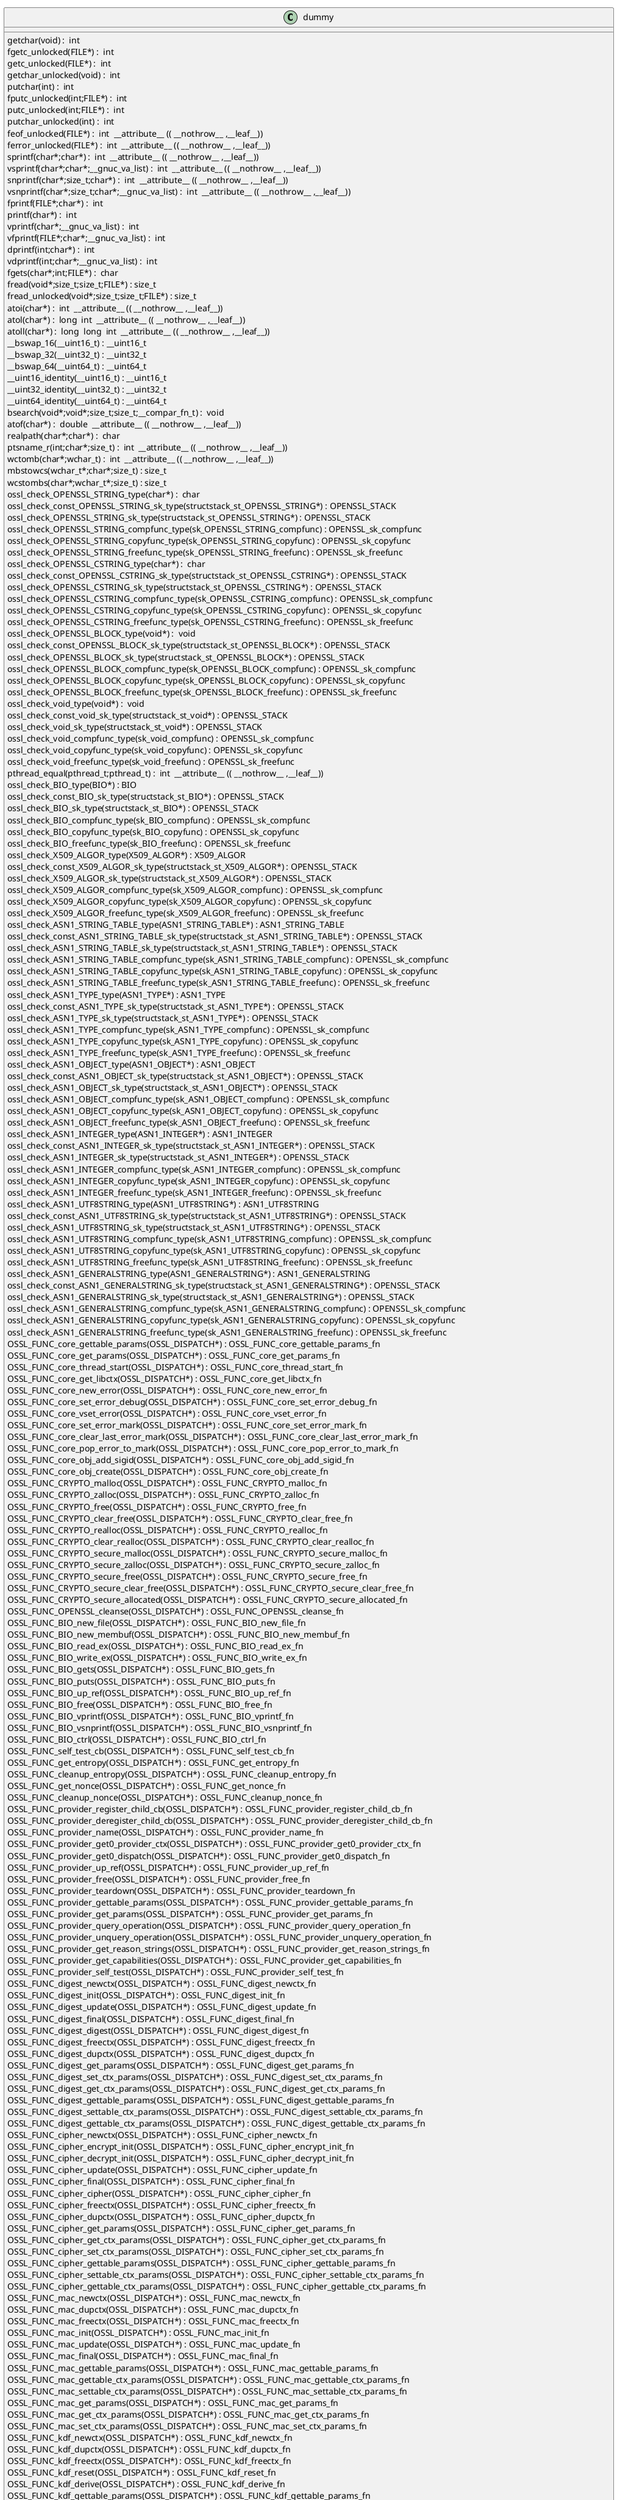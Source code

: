 @startuml
!pragma layout smetana
class dummy {
getchar(void) :  int  [[[./../.././qc/ssl/t1_lib.c.html#742]]]
fgetc_unlocked(FILE*) :  int  [[[./../.././qc/ssl/t1_lib.c.html#751]]]
getc_unlocked(FILE*) :  int  [[[./../.././qc/ssl/t1_lib.c.html#761]]]
getchar_unlocked(void) :  int  [[[./../.././qc/ssl/t1_lib.c.html#768]]]
putchar(int) :  int  [[[./../.././qc/ssl/t1_lib.c.html#777]]]
fputc_unlocked(int;FILE*) :  int  [[[./../.././qc/ssl/t1_lib.c.html#786]]]
putc_unlocked(int;FILE*) :  int  [[[./../.././qc/ssl/t1_lib.c.html#796]]]
putchar_unlocked(int) :  int  [[[./../.././qc/ssl/t1_lib.c.html#803]]]
feof_unlocked(FILE*) :  int  __attribute__ (( __nothrow__ ,__leaf__)) [[[./../.././qc/ssl/t1_lib.c.html#809]]]
ferror_unlocked(FILE*) :  int  __attribute__ (( __nothrow__ ,__leaf__)) [[[./../.././qc/ssl/t1_lib.c.html#816]]]
sprintf(char*;char*) :  int  __attribute__ (( __nothrow__ ,__leaf__)) [[[./../.././qc/ssl/t1_lib.c.html#835]]]
vsprintf(char*;char*;__gnuc_va_list) :  int  __attribute__ (( __nothrow__ ,__leaf__)) [[[./../.././qc/ssl/t1_lib.c.html#848]]]
snprintf(char*;size_t;char*) :  int  __attribute__ (( __nothrow__ ,__leaf__)) [[[./../.././qc/ssl/t1_lib.c.html#867]]]
vsnprintf(char*;size_t;char*;__gnuc_va_list) :  int  __attribute__ (( __nothrow__ ,__leaf__)) [[[./../.././qc/ssl/t1_lib.c.html#881]]]
fprintf(FILE*;char*) :  int  [[[./../.././qc/ssl/t1_lib.c.html#902]]]
printf(char*) :  int  [[[./../.././qc/ssl/t1_lib.c.html#909]]]
vprintf(char*;__gnuc_va_list) :  int  [[[./../.././qc/ssl/t1_lib.c.html#921]]]
vfprintf(FILE*;char*;__gnuc_va_list) :  int  [[[./../.././qc/ssl/t1_lib.c.html#931]]]
dprintf(int;char*) :  int  [[[./../.././qc/ssl/t1_lib.c.html#946]]]
vdprintf(int;char*;__gnuc_va_list) :  int  [[[./../.././qc/ssl/t1_lib.c.html#957]]]
fgets(char*;int;FILE*) :  char  [[[./../.././qc/ssl/t1_lib.c.html#976]]]
fread(void*;size_t;size_t;FILE*) : size_t [[[./../.././qc/ssl/t1_lib.c.html#1002]]]
fread_unlocked(void*;size_t;size_t;FILE*) : size_t [[[./../.././qc/ssl/t1_lib.c.html#1029]]]
atoi(char*) :  int  __attribute__ (( __nothrow__ ,__leaf__)) [[[./../.././qc/ssl/t1_lib.c.html#1189]]]
atol(char*) :  long  int  __attribute__ (( __nothrow__ ,__leaf__)) [[[./../.././qc/ssl/t1_lib.c.html#1194]]]
atoll(char*) :  long  long  int  __attribute__ (( __nothrow__ ,__leaf__)) [[[./../.././qc/ssl/t1_lib.c.html#1201]]]
__bswap_16(__uint16_t) : __uint16_t [[[./../.././qc/ssl/t1_lib.c.html#1354]]]
__bswap_32(__uint32_t) : __uint32_t [[[./../.././qc/ssl/t1_lib.c.html#1369]]]
__bswap_64(__uint64_t) : __uint64_t [[[./../.././qc/ssl/t1_lib.c.html#1379]]]
__uint16_identity(__uint16_t) : __uint16_t [[[./../.././qc/ssl/t1_lib.c.html#1391]]]
__uint32_identity(__uint32_t) : __uint32_t [[[./../.././qc/ssl/t1_lib.c.html#1397]]]
__uint64_identity(__uint64_t) : __uint64_t [[[./../.././qc/ssl/t1_lib.c.html#1403]]]
bsearch(void*;void*;size_t;size_t;__compar_fn_t) :  void  [[[./../.././qc/ssl/t1_lib.c.html#2071]]]
atof(char*) :  double  __attribute__ (( __nothrow__ ,__leaf__)) [[[./../.././qc/ssl/t1_lib.c.html#1]]]
realpath(char*;char*) :  char  [[[./../.././qc/ssl/t1_lib.c.html#1]]]
ptsname_r(int;char*;size_t) :  int  __attribute__ (( __nothrow__ ,__leaf__)) [[[./../.././qc/ssl/t1_lib.c.html#1]]]
wctomb(char*;wchar_t) :  int  __attribute__ (( __nothrow__ ,__leaf__)) [[[./../.././qc/ssl/t1_lib.c.html#1]]]
mbstowcs(wchar_t*;char*;size_t) : size_t [[[./../.././qc/ssl/t1_lib.c.html#1]]]
wcstombs(char*;wchar_t*;size_t) : size_t [[[./../.././qc/ssl/t1_lib.c.html#1]]]
ossl_check_OPENSSL_STRING_type(char*) :  char  [[[./../.././qc/ssl/t1_lib.c.html#1]]]
ossl_check_const_OPENSSL_STRING_sk_type(structstack_st_OPENSSL_STRING*) : OPENSSL_STACK [[[./../.././qc/ssl/t1_lib.c.html#1]]]
ossl_check_OPENSSL_STRING_sk_type(structstack_st_OPENSSL_STRING*) : OPENSSL_STACK [[[./../.././qc/ssl/t1_lib.c.html#1]]]
ossl_check_OPENSSL_STRING_compfunc_type(sk_OPENSSL_STRING_compfunc) : OPENSSL_sk_compfunc [[[./../.././qc/ssl/t1_lib.c.html#1]]]
ossl_check_OPENSSL_STRING_copyfunc_type(sk_OPENSSL_STRING_copyfunc) : OPENSSL_sk_copyfunc [[[./../.././qc/ssl/t1_lib.c.html#1]]]
ossl_check_OPENSSL_STRING_freefunc_type(sk_OPENSSL_STRING_freefunc) : OPENSSL_sk_freefunc [[[./../.././qc/ssl/t1_lib.c.html#1]]]
ossl_check_OPENSSL_CSTRING_type(char*) :  char  [[[./../.././qc/ssl/t1_lib.c.html#1]]]
ossl_check_const_OPENSSL_CSTRING_sk_type(structstack_st_OPENSSL_CSTRING*) : OPENSSL_STACK [[[./../.././qc/ssl/t1_lib.c.html#1]]]
ossl_check_OPENSSL_CSTRING_sk_type(structstack_st_OPENSSL_CSTRING*) : OPENSSL_STACK [[[./../.././qc/ssl/t1_lib.c.html#1]]]
ossl_check_OPENSSL_CSTRING_compfunc_type(sk_OPENSSL_CSTRING_compfunc) : OPENSSL_sk_compfunc [[[./../.././qc/ssl/t1_lib.c.html#1]]]
ossl_check_OPENSSL_CSTRING_copyfunc_type(sk_OPENSSL_CSTRING_copyfunc) : OPENSSL_sk_copyfunc [[[./../.././qc/ssl/t1_lib.c.html#1]]]
ossl_check_OPENSSL_CSTRING_freefunc_type(sk_OPENSSL_CSTRING_freefunc) : OPENSSL_sk_freefunc [[[./../.././qc/ssl/t1_lib.c.html#1]]]
ossl_check_OPENSSL_BLOCK_type(void*) :  void  [[[./../.././qc/ssl/t1_lib.c.html#1]]]
ossl_check_const_OPENSSL_BLOCK_sk_type(structstack_st_OPENSSL_BLOCK*) : OPENSSL_STACK [[[./../.././qc/ssl/t1_lib.c.html#1]]]
ossl_check_OPENSSL_BLOCK_sk_type(structstack_st_OPENSSL_BLOCK*) : OPENSSL_STACK [[[./../.././qc/ssl/t1_lib.c.html#1]]]
ossl_check_OPENSSL_BLOCK_compfunc_type(sk_OPENSSL_BLOCK_compfunc) : OPENSSL_sk_compfunc [[[./../.././qc/ssl/t1_lib.c.html#1]]]
ossl_check_OPENSSL_BLOCK_copyfunc_type(sk_OPENSSL_BLOCK_copyfunc) : OPENSSL_sk_copyfunc [[[./../.././qc/ssl/t1_lib.c.html#1]]]
ossl_check_OPENSSL_BLOCK_freefunc_type(sk_OPENSSL_BLOCK_freefunc) : OPENSSL_sk_freefunc [[[./../.././qc/ssl/t1_lib.c.html#1]]]
ossl_check_void_type(void*) :  void  [[[./../.././qc/ssl/t1_lib.c.html#1]]]
ossl_check_const_void_sk_type(structstack_st_void*) : OPENSSL_STACK [[[./../.././qc/ssl/t1_lib.c.html#1]]]
ossl_check_void_sk_type(structstack_st_void*) : OPENSSL_STACK [[[./../.././qc/ssl/t1_lib.c.html#1]]]
ossl_check_void_compfunc_type(sk_void_compfunc) : OPENSSL_sk_compfunc [[[./../.././qc/ssl/t1_lib.c.html#1]]]
ossl_check_void_copyfunc_type(sk_void_copyfunc) : OPENSSL_sk_copyfunc [[[./../.././qc/ssl/t1_lib.c.html#1]]]
ossl_check_void_freefunc_type(sk_void_freefunc) : OPENSSL_sk_freefunc [[[./../.././qc/ssl/t1_lib.c.html#1]]]
pthread_equal(pthread_t;pthread_t) :  int  __attribute__ (( __nothrow__ ,__leaf__)) [[[./../.././qc/ssl/t1_lib.c.html#1]]]
ossl_check_BIO_type(BIO*) : BIO [[[./../.././qc/ssl/t1_lib.c.html#1]]]
ossl_check_const_BIO_sk_type(structstack_st_BIO*) : OPENSSL_STACK [[[./../.././qc/ssl/t1_lib.c.html#1]]]
ossl_check_BIO_sk_type(structstack_st_BIO*) : OPENSSL_STACK [[[./../.././qc/ssl/t1_lib.c.html#1]]]
ossl_check_BIO_compfunc_type(sk_BIO_compfunc) : OPENSSL_sk_compfunc [[[./../.././qc/ssl/t1_lib.c.html#1]]]
ossl_check_BIO_copyfunc_type(sk_BIO_copyfunc) : OPENSSL_sk_copyfunc [[[./../.././qc/ssl/t1_lib.c.html#1]]]
ossl_check_BIO_freefunc_type(sk_BIO_freefunc) : OPENSSL_sk_freefunc [[[./../.././qc/ssl/t1_lib.c.html#1]]]
ossl_check_X509_ALGOR_type(X509_ALGOR*) : X509_ALGOR [[[./../.././qc/ssl/t1_lib.c.html#1]]]
ossl_check_const_X509_ALGOR_sk_type(structstack_st_X509_ALGOR*) : OPENSSL_STACK [[[./../.././qc/ssl/t1_lib.c.html#1]]]
ossl_check_X509_ALGOR_sk_type(structstack_st_X509_ALGOR*) : OPENSSL_STACK [[[./../.././qc/ssl/t1_lib.c.html#1]]]
ossl_check_X509_ALGOR_compfunc_type(sk_X509_ALGOR_compfunc) : OPENSSL_sk_compfunc [[[./../.././qc/ssl/t1_lib.c.html#1]]]
ossl_check_X509_ALGOR_copyfunc_type(sk_X509_ALGOR_copyfunc) : OPENSSL_sk_copyfunc [[[./../.././qc/ssl/t1_lib.c.html#1]]]
ossl_check_X509_ALGOR_freefunc_type(sk_X509_ALGOR_freefunc) : OPENSSL_sk_freefunc [[[./../.././qc/ssl/t1_lib.c.html#1]]]
ossl_check_ASN1_STRING_TABLE_type(ASN1_STRING_TABLE*) : ASN1_STRING_TABLE [[[./../.././qc/ssl/t1_lib.c.html#1]]]
ossl_check_const_ASN1_STRING_TABLE_sk_type(structstack_st_ASN1_STRING_TABLE*) : OPENSSL_STACK [[[./../.././qc/ssl/t1_lib.c.html#1]]]
ossl_check_ASN1_STRING_TABLE_sk_type(structstack_st_ASN1_STRING_TABLE*) : OPENSSL_STACK [[[./../.././qc/ssl/t1_lib.c.html#1]]]
ossl_check_ASN1_STRING_TABLE_compfunc_type(sk_ASN1_STRING_TABLE_compfunc) : OPENSSL_sk_compfunc [[[./../.././qc/ssl/t1_lib.c.html#1]]]
ossl_check_ASN1_STRING_TABLE_copyfunc_type(sk_ASN1_STRING_TABLE_copyfunc) : OPENSSL_sk_copyfunc [[[./../.././qc/ssl/t1_lib.c.html#1]]]
ossl_check_ASN1_STRING_TABLE_freefunc_type(sk_ASN1_STRING_TABLE_freefunc) : OPENSSL_sk_freefunc [[[./../.././qc/ssl/t1_lib.c.html#1]]]
ossl_check_ASN1_TYPE_type(ASN1_TYPE*) : ASN1_TYPE [[[./../.././qc/ssl/t1_lib.c.html#1]]]
ossl_check_const_ASN1_TYPE_sk_type(structstack_st_ASN1_TYPE*) : OPENSSL_STACK [[[./../.././qc/ssl/t1_lib.c.html#1]]]
ossl_check_ASN1_TYPE_sk_type(structstack_st_ASN1_TYPE*) : OPENSSL_STACK [[[./../.././qc/ssl/t1_lib.c.html#1]]]
ossl_check_ASN1_TYPE_compfunc_type(sk_ASN1_TYPE_compfunc) : OPENSSL_sk_compfunc [[[./../.././qc/ssl/t1_lib.c.html#1]]]
ossl_check_ASN1_TYPE_copyfunc_type(sk_ASN1_TYPE_copyfunc) : OPENSSL_sk_copyfunc [[[./../.././qc/ssl/t1_lib.c.html#1]]]
ossl_check_ASN1_TYPE_freefunc_type(sk_ASN1_TYPE_freefunc) : OPENSSL_sk_freefunc [[[./../.././qc/ssl/t1_lib.c.html#1]]]
ossl_check_ASN1_OBJECT_type(ASN1_OBJECT*) : ASN1_OBJECT [[[./../.././qc/ssl/t1_lib.c.html#1]]]
ossl_check_const_ASN1_OBJECT_sk_type(structstack_st_ASN1_OBJECT*) : OPENSSL_STACK [[[./../.././qc/ssl/t1_lib.c.html#1]]]
ossl_check_ASN1_OBJECT_sk_type(structstack_st_ASN1_OBJECT*) : OPENSSL_STACK [[[./../.././qc/ssl/t1_lib.c.html#1]]]
ossl_check_ASN1_OBJECT_compfunc_type(sk_ASN1_OBJECT_compfunc) : OPENSSL_sk_compfunc [[[./../.././qc/ssl/t1_lib.c.html#1]]]
ossl_check_ASN1_OBJECT_copyfunc_type(sk_ASN1_OBJECT_copyfunc) : OPENSSL_sk_copyfunc [[[./../.././qc/ssl/t1_lib.c.html#1]]]
ossl_check_ASN1_OBJECT_freefunc_type(sk_ASN1_OBJECT_freefunc) : OPENSSL_sk_freefunc [[[./../.././qc/ssl/t1_lib.c.html#1]]]
ossl_check_ASN1_INTEGER_type(ASN1_INTEGER*) : ASN1_INTEGER [[[./../.././qc/ssl/t1_lib.c.html#1]]]
ossl_check_const_ASN1_INTEGER_sk_type(structstack_st_ASN1_INTEGER*) : OPENSSL_STACK [[[./../.././qc/ssl/t1_lib.c.html#1]]]
ossl_check_ASN1_INTEGER_sk_type(structstack_st_ASN1_INTEGER*) : OPENSSL_STACK [[[./../.././qc/ssl/t1_lib.c.html#1]]]
ossl_check_ASN1_INTEGER_compfunc_type(sk_ASN1_INTEGER_compfunc) : OPENSSL_sk_compfunc [[[./../.././qc/ssl/t1_lib.c.html#1]]]
ossl_check_ASN1_INTEGER_copyfunc_type(sk_ASN1_INTEGER_copyfunc) : OPENSSL_sk_copyfunc [[[./../.././qc/ssl/t1_lib.c.html#1]]]
ossl_check_ASN1_INTEGER_freefunc_type(sk_ASN1_INTEGER_freefunc) : OPENSSL_sk_freefunc [[[./../.././qc/ssl/t1_lib.c.html#1]]]
ossl_check_ASN1_UTF8STRING_type(ASN1_UTF8STRING*) : ASN1_UTF8STRING [[[./../.././qc/ssl/t1_lib.c.html#1]]]
ossl_check_const_ASN1_UTF8STRING_sk_type(structstack_st_ASN1_UTF8STRING*) : OPENSSL_STACK [[[./../.././qc/ssl/t1_lib.c.html#1]]]
ossl_check_ASN1_UTF8STRING_sk_type(structstack_st_ASN1_UTF8STRING*) : OPENSSL_STACK [[[./../.././qc/ssl/t1_lib.c.html#1]]]
ossl_check_ASN1_UTF8STRING_compfunc_type(sk_ASN1_UTF8STRING_compfunc) : OPENSSL_sk_compfunc [[[./../.././qc/ssl/t1_lib.c.html#1]]]
ossl_check_ASN1_UTF8STRING_copyfunc_type(sk_ASN1_UTF8STRING_copyfunc) : OPENSSL_sk_copyfunc [[[./../.././qc/ssl/t1_lib.c.html#1]]]
ossl_check_ASN1_UTF8STRING_freefunc_type(sk_ASN1_UTF8STRING_freefunc) : OPENSSL_sk_freefunc [[[./../.././qc/ssl/t1_lib.c.html#1]]]
ossl_check_ASN1_GENERALSTRING_type(ASN1_GENERALSTRING*) : ASN1_GENERALSTRING [[[./../.././qc/ssl/t1_lib.c.html#1]]]
ossl_check_const_ASN1_GENERALSTRING_sk_type(structstack_st_ASN1_GENERALSTRING*) : OPENSSL_STACK [[[./../.././qc/ssl/t1_lib.c.html#1]]]
ossl_check_ASN1_GENERALSTRING_sk_type(structstack_st_ASN1_GENERALSTRING*) : OPENSSL_STACK [[[./../.././qc/ssl/t1_lib.c.html#1]]]
ossl_check_ASN1_GENERALSTRING_compfunc_type(sk_ASN1_GENERALSTRING_compfunc) : OPENSSL_sk_compfunc [[[./../.././qc/ssl/t1_lib.c.html#1]]]
ossl_check_ASN1_GENERALSTRING_copyfunc_type(sk_ASN1_GENERALSTRING_copyfunc) : OPENSSL_sk_copyfunc [[[./../.././qc/ssl/t1_lib.c.html#1]]]
ossl_check_ASN1_GENERALSTRING_freefunc_type(sk_ASN1_GENERALSTRING_freefunc) : OPENSSL_sk_freefunc [[[./../.././qc/ssl/t1_lib.c.html#1]]]
OSSL_FUNC_core_gettable_params(OSSL_DISPATCH*) : OSSL_FUNC_core_gettable_params_fn [[[./../.././qc/ssl/t1_lib.c.html#1]]]
OSSL_FUNC_core_get_params(OSSL_DISPATCH*) : OSSL_FUNC_core_get_params_fn [[[./../.././qc/ssl/t1_lib.c.html#1]]]
OSSL_FUNC_core_thread_start(OSSL_DISPATCH*) : OSSL_FUNC_core_thread_start_fn [[[./../.././qc/ssl/t1_lib.c.html#1]]]
OSSL_FUNC_core_get_libctx(OSSL_DISPATCH*) : OSSL_FUNC_core_get_libctx_fn [[[./../.././qc/ssl/t1_lib.c.html#1]]]
OSSL_FUNC_core_new_error(OSSL_DISPATCH*) : OSSL_FUNC_core_new_error_fn [[[./../.././qc/ssl/t1_lib.c.html#1]]]
OSSL_FUNC_core_set_error_debug(OSSL_DISPATCH*) : OSSL_FUNC_core_set_error_debug_fn [[[./../.././qc/ssl/t1_lib.c.html#1]]]
OSSL_FUNC_core_vset_error(OSSL_DISPATCH*) : OSSL_FUNC_core_vset_error_fn [[[./../.././qc/ssl/t1_lib.c.html#1]]]
OSSL_FUNC_core_set_error_mark(OSSL_DISPATCH*) : OSSL_FUNC_core_set_error_mark_fn [[[./../.././qc/ssl/t1_lib.c.html#1]]]
OSSL_FUNC_core_clear_last_error_mark(OSSL_DISPATCH*) : OSSL_FUNC_core_clear_last_error_mark_fn [[[./../.././qc/ssl/t1_lib.c.html#1]]]
OSSL_FUNC_core_pop_error_to_mark(OSSL_DISPATCH*) : OSSL_FUNC_core_pop_error_to_mark_fn [[[./../.././qc/ssl/t1_lib.c.html#1]]]
OSSL_FUNC_core_obj_add_sigid(OSSL_DISPATCH*) : OSSL_FUNC_core_obj_add_sigid_fn [[[./../.././qc/ssl/t1_lib.c.html#1]]]
OSSL_FUNC_core_obj_create(OSSL_DISPATCH*) : OSSL_FUNC_core_obj_create_fn [[[./../.././qc/ssl/t1_lib.c.html#1]]]
OSSL_FUNC_CRYPTO_malloc(OSSL_DISPATCH*) : OSSL_FUNC_CRYPTO_malloc_fn [[[./../.././qc/ssl/t1_lib.c.html#1]]]
OSSL_FUNC_CRYPTO_zalloc(OSSL_DISPATCH*) : OSSL_FUNC_CRYPTO_zalloc_fn [[[./../.././qc/ssl/t1_lib.c.html#1]]]
OSSL_FUNC_CRYPTO_free(OSSL_DISPATCH*) : OSSL_FUNC_CRYPTO_free_fn [[[./../.././qc/ssl/t1_lib.c.html#1]]]
OSSL_FUNC_CRYPTO_clear_free(OSSL_DISPATCH*) : OSSL_FUNC_CRYPTO_clear_free_fn [[[./../.././qc/ssl/t1_lib.c.html#1]]]
OSSL_FUNC_CRYPTO_realloc(OSSL_DISPATCH*) : OSSL_FUNC_CRYPTO_realloc_fn [[[./../.././qc/ssl/t1_lib.c.html#1]]]
OSSL_FUNC_CRYPTO_clear_realloc(OSSL_DISPATCH*) : OSSL_FUNC_CRYPTO_clear_realloc_fn [[[./../.././qc/ssl/t1_lib.c.html#1]]]
OSSL_FUNC_CRYPTO_secure_malloc(OSSL_DISPATCH*) : OSSL_FUNC_CRYPTO_secure_malloc_fn [[[./../.././qc/ssl/t1_lib.c.html#1]]]
OSSL_FUNC_CRYPTO_secure_zalloc(OSSL_DISPATCH*) : OSSL_FUNC_CRYPTO_secure_zalloc_fn [[[./../.././qc/ssl/t1_lib.c.html#1]]]
OSSL_FUNC_CRYPTO_secure_free(OSSL_DISPATCH*) : OSSL_FUNC_CRYPTO_secure_free_fn [[[./../.././qc/ssl/t1_lib.c.html#1]]]
OSSL_FUNC_CRYPTO_secure_clear_free(OSSL_DISPATCH*) : OSSL_FUNC_CRYPTO_secure_clear_free_fn [[[./../.././qc/ssl/t1_lib.c.html#1]]]
OSSL_FUNC_CRYPTO_secure_allocated(OSSL_DISPATCH*) : OSSL_FUNC_CRYPTO_secure_allocated_fn [[[./../.././qc/ssl/t1_lib.c.html#1]]]
OSSL_FUNC_OPENSSL_cleanse(OSSL_DISPATCH*) : OSSL_FUNC_OPENSSL_cleanse_fn [[[./../.././qc/ssl/t1_lib.c.html#1]]]
OSSL_FUNC_BIO_new_file(OSSL_DISPATCH*) : OSSL_FUNC_BIO_new_file_fn [[[./../.././qc/ssl/t1_lib.c.html#1]]]
OSSL_FUNC_BIO_new_membuf(OSSL_DISPATCH*) : OSSL_FUNC_BIO_new_membuf_fn [[[./../.././qc/ssl/t1_lib.c.html#1]]]
OSSL_FUNC_BIO_read_ex(OSSL_DISPATCH*) : OSSL_FUNC_BIO_read_ex_fn [[[./../.././qc/ssl/t1_lib.c.html#1]]]
OSSL_FUNC_BIO_write_ex(OSSL_DISPATCH*) : OSSL_FUNC_BIO_write_ex_fn [[[./../.././qc/ssl/t1_lib.c.html#1]]]
OSSL_FUNC_BIO_gets(OSSL_DISPATCH*) : OSSL_FUNC_BIO_gets_fn [[[./../.././qc/ssl/t1_lib.c.html#1]]]
OSSL_FUNC_BIO_puts(OSSL_DISPATCH*) : OSSL_FUNC_BIO_puts_fn [[[./../.././qc/ssl/t1_lib.c.html#1]]]
OSSL_FUNC_BIO_up_ref(OSSL_DISPATCH*) : OSSL_FUNC_BIO_up_ref_fn [[[./../.././qc/ssl/t1_lib.c.html#1]]]
OSSL_FUNC_BIO_free(OSSL_DISPATCH*) : OSSL_FUNC_BIO_free_fn [[[./../.././qc/ssl/t1_lib.c.html#1]]]
OSSL_FUNC_BIO_vprintf(OSSL_DISPATCH*) : OSSL_FUNC_BIO_vprintf_fn [[[./../.././qc/ssl/t1_lib.c.html#1]]]
OSSL_FUNC_BIO_vsnprintf(OSSL_DISPATCH*) : OSSL_FUNC_BIO_vsnprintf_fn [[[./../.././qc/ssl/t1_lib.c.html#1]]]
OSSL_FUNC_BIO_ctrl(OSSL_DISPATCH*) : OSSL_FUNC_BIO_ctrl_fn [[[./../.././qc/ssl/t1_lib.c.html#1]]]
OSSL_FUNC_self_test_cb(OSSL_DISPATCH*) : OSSL_FUNC_self_test_cb_fn [[[./../.././qc/ssl/t1_lib.c.html#1]]]
OSSL_FUNC_get_entropy(OSSL_DISPATCH*) : OSSL_FUNC_get_entropy_fn [[[./../.././qc/ssl/t1_lib.c.html#1]]]
OSSL_FUNC_cleanup_entropy(OSSL_DISPATCH*) : OSSL_FUNC_cleanup_entropy_fn [[[./../.././qc/ssl/t1_lib.c.html#1]]]
OSSL_FUNC_get_nonce(OSSL_DISPATCH*) : OSSL_FUNC_get_nonce_fn [[[./../.././qc/ssl/t1_lib.c.html#1]]]
OSSL_FUNC_cleanup_nonce(OSSL_DISPATCH*) : OSSL_FUNC_cleanup_nonce_fn [[[./../.././qc/ssl/t1_lib.c.html#1]]]
OSSL_FUNC_provider_register_child_cb(OSSL_DISPATCH*) : OSSL_FUNC_provider_register_child_cb_fn [[[./../.././qc/ssl/t1_lib.c.html#1]]]
OSSL_FUNC_provider_deregister_child_cb(OSSL_DISPATCH*) : OSSL_FUNC_provider_deregister_child_cb_fn [[[./../.././qc/ssl/t1_lib.c.html#1]]]
OSSL_FUNC_provider_name(OSSL_DISPATCH*) : OSSL_FUNC_provider_name_fn [[[./../.././qc/ssl/t1_lib.c.html#1]]]
OSSL_FUNC_provider_get0_provider_ctx(OSSL_DISPATCH*) : OSSL_FUNC_provider_get0_provider_ctx_fn [[[./../.././qc/ssl/t1_lib.c.html#1]]]
OSSL_FUNC_provider_get0_dispatch(OSSL_DISPATCH*) : OSSL_FUNC_provider_get0_dispatch_fn [[[./../.././qc/ssl/t1_lib.c.html#1]]]
OSSL_FUNC_provider_up_ref(OSSL_DISPATCH*) : OSSL_FUNC_provider_up_ref_fn [[[./../.././qc/ssl/t1_lib.c.html#1]]]
OSSL_FUNC_provider_free(OSSL_DISPATCH*) : OSSL_FUNC_provider_free_fn [[[./../.././qc/ssl/t1_lib.c.html#1]]]
OSSL_FUNC_provider_teardown(OSSL_DISPATCH*) : OSSL_FUNC_provider_teardown_fn [[[./../.././qc/ssl/t1_lib.c.html#1]]]
OSSL_FUNC_provider_gettable_params(OSSL_DISPATCH*) : OSSL_FUNC_provider_gettable_params_fn [[[./../.././qc/ssl/t1_lib.c.html#1]]]
OSSL_FUNC_provider_get_params(OSSL_DISPATCH*) : OSSL_FUNC_provider_get_params_fn [[[./../.././qc/ssl/t1_lib.c.html#1]]]
OSSL_FUNC_provider_query_operation(OSSL_DISPATCH*) : OSSL_FUNC_provider_query_operation_fn [[[./../.././qc/ssl/t1_lib.c.html#1]]]
OSSL_FUNC_provider_unquery_operation(OSSL_DISPATCH*) : OSSL_FUNC_provider_unquery_operation_fn [[[./../.././qc/ssl/t1_lib.c.html#1]]]
OSSL_FUNC_provider_get_reason_strings(OSSL_DISPATCH*) : OSSL_FUNC_provider_get_reason_strings_fn [[[./../.././qc/ssl/t1_lib.c.html#1]]]
OSSL_FUNC_provider_get_capabilities(OSSL_DISPATCH*) : OSSL_FUNC_provider_get_capabilities_fn [[[./../.././qc/ssl/t1_lib.c.html#1]]]
OSSL_FUNC_provider_self_test(OSSL_DISPATCH*) : OSSL_FUNC_provider_self_test_fn [[[./../.././qc/ssl/t1_lib.c.html#1]]]
OSSL_FUNC_digest_newctx(OSSL_DISPATCH*) : OSSL_FUNC_digest_newctx_fn [[[./../.././qc/ssl/t1_lib.c.html#1]]]
OSSL_FUNC_digest_init(OSSL_DISPATCH*) : OSSL_FUNC_digest_init_fn [[[./../.././qc/ssl/t1_lib.c.html#1]]]
OSSL_FUNC_digest_update(OSSL_DISPATCH*) : OSSL_FUNC_digest_update_fn [[[./../.././qc/ssl/t1_lib.c.html#1]]]
OSSL_FUNC_digest_final(OSSL_DISPATCH*) : OSSL_FUNC_digest_final_fn [[[./../.././qc/ssl/t1_lib.c.html#1]]]
OSSL_FUNC_digest_digest(OSSL_DISPATCH*) : OSSL_FUNC_digest_digest_fn [[[./../.././qc/ssl/t1_lib.c.html#1]]]
OSSL_FUNC_digest_freectx(OSSL_DISPATCH*) : OSSL_FUNC_digest_freectx_fn [[[./../.././qc/ssl/t1_lib.c.html#1]]]
OSSL_FUNC_digest_dupctx(OSSL_DISPATCH*) : OSSL_FUNC_digest_dupctx_fn [[[./../.././qc/ssl/t1_lib.c.html#1]]]
OSSL_FUNC_digest_get_params(OSSL_DISPATCH*) : OSSL_FUNC_digest_get_params_fn [[[./../.././qc/ssl/t1_lib.c.html#1]]]
OSSL_FUNC_digest_set_ctx_params(OSSL_DISPATCH*) : OSSL_FUNC_digest_set_ctx_params_fn [[[./../.././qc/ssl/t1_lib.c.html#1]]]
OSSL_FUNC_digest_get_ctx_params(OSSL_DISPATCH*) : OSSL_FUNC_digest_get_ctx_params_fn [[[./../.././qc/ssl/t1_lib.c.html#1]]]
OSSL_FUNC_digest_gettable_params(OSSL_DISPATCH*) : OSSL_FUNC_digest_gettable_params_fn [[[./../.././qc/ssl/t1_lib.c.html#1]]]
OSSL_FUNC_digest_settable_ctx_params(OSSL_DISPATCH*) : OSSL_FUNC_digest_settable_ctx_params_fn [[[./../.././qc/ssl/t1_lib.c.html#1]]]
OSSL_FUNC_digest_gettable_ctx_params(OSSL_DISPATCH*) : OSSL_FUNC_digest_gettable_ctx_params_fn [[[./../.././qc/ssl/t1_lib.c.html#1]]]
OSSL_FUNC_cipher_newctx(OSSL_DISPATCH*) : OSSL_FUNC_cipher_newctx_fn [[[./../.././qc/ssl/t1_lib.c.html#1]]]
OSSL_FUNC_cipher_encrypt_init(OSSL_DISPATCH*) : OSSL_FUNC_cipher_encrypt_init_fn [[[./../.././qc/ssl/t1_lib.c.html#1]]]
OSSL_FUNC_cipher_decrypt_init(OSSL_DISPATCH*) : OSSL_FUNC_cipher_decrypt_init_fn [[[./../.././qc/ssl/t1_lib.c.html#1]]]
OSSL_FUNC_cipher_update(OSSL_DISPATCH*) : OSSL_FUNC_cipher_update_fn [[[./../.././qc/ssl/t1_lib.c.html#1]]]
OSSL_FUNC_cipher_final(OSSL_DISPATCH*) : OSSL_FUNC_cipher_final_fn [[[./../.././qc/ssl/t1_lib.c.html#1]]]
OSSL_FUNC_cipher_cipher(OSSL_DISPATCH*) : OSSL_FUNC_cipher_cipher_fn [[[./../.././qc/ssl/t1_lib.c.html#1]]]
OSSL_FUNC_cipher_freectx(OSSL_DISPATCH*) : OSSL_FUNC_cipher_freectx_fn [[[./../.././qc/ssl/t1_lib.c.html#1]]]
OSSL_FUNC_cipher_dupctx(OSSL_DISPATCH*) : OSSL_FUNC_cipher_dupctx_fn [[[./../.././qc/ssl/t1_lib.c.html#1]]]
OSSL_FUNC_cipher_get_params(OSSL_DISPATCH*) : OSSL_FUNC_cipher_get_params_fn [[[./../.././qc/ssl/t1_lib.c.html#1]]]
OSSL_FUNC_cipher_get_ctx_params(OSSL_DISPATCH*) : OSSL_FUNC_cipher_get_ctx_params_fn [[[./../.././qc/ssl/t1_lib.c.html#1]]]
OSSL_FUNC_cipher_set_ctx_params(OSSL_DISPATCH*) : OSSL_FUNC_cipher_set_ctx_params_fn [[[./../.././qc/ssl/t1_lib.c.html#1]]]
OSSL_FUNC_cipher_gettable_params(OSSL_DISPATCH*) : OSSL_FUNC_cipher_gettable_params_fn [[[./../.././qc/ssl/t1_lib.c.html#1]]]
OSSL_FUNC_cipher_settable_ctx_params(OSSL_DISPATCH*) : OSSL_FUNC_cipher_settable_ctx_params_fn [[[./../.././qc/ssl/t1_lib.c.html#1]]]
OSSL_FUNC_cipher_gettable_ctx_params(OSSL_DISPATCH*) : OSSL_FUNC_cipher_gettable_ctx_params_fn [[[./../.././qc/ssl/t1_lib.c.html#1]]]
OSSL_FUNC_mac_newctx(OSSL_DISPATCH*) : OSSL_FUNC_mac_newctx_fn [[[./../.././qc/ssl/t1_lib.c.html#1]]]
OSSL_FUNC_mac_dupctx(OSSL_DISPATCH*) : OSSL_FUNC_mac_dupctx_fn [[[./../.././qc/ssl/t1_lib.c.html#1]]]
OSSL_FUNC_mac_freectx(OSSL_DISPATCH*) : OSSL_FUNC_mac_freectx_fn [[[./../.././qc/ssl/t1_lib.c.html#1]]]
OSSL_FUNC_mac_init(OSSL_DISPATCH*) : OSSL_FUNC_mac_init_fn [[[./../.././qc/ssl/t1_lib.c.html#1]]]
OSSL_FUNC_mac_update(OSSL_DISPATCH*) : OSSL_FUNC_mac_update_fn [[[./../.././qc/ssl/t1_lib.c.html#1]]]
OSSL_FUNC_mac_final(OSSL_DISPATCH*) : OSSL_FUNC_mac_final_fn [[[./../.././qc/ssl/t1_lib.c.html#1]]]
OSSL_FUNC_mac_gettable_params(OSSL_DISPATCH*) : OSSL_FUNC_mac_gettable_params_fn [[[./../.././qc/ssl/t1_lib.c.html#1]]]
OSSL_FUNC_mac_gettable_ctx_params(OSSL_DISPATCH*) : OSSL_FUNC_mac_gettable_ctx_params_fn [[[./../.././qc/ssl/t1_lib.c.html#1]]]
OSSL_FUNC_mac_settable_ctx_params(OSSL_DISPATCH*) : OSSL_FUNC_mac_settable_ctx_params_fn [[[./../.././qc/ssl/t1_lib.c.html#1]]]
OSSL_FUNC_mac_get_params(OSSL_DISPATCH*) : OSSL_FUNC_mac_get_params_fn [[[./../.././qc/ssl/t1_lib.c.html#1]]]
OSSL_FUNC_mac_get_ctx_params(OSSL_DISPATCH*) : OSSL_FUNC_mac_get_ctx_params_fn [[[./../.././qc/ssl/t1_lib.c.html#1]]]
OSSL_FUNC_mac_set_ctx_params(OSSL_DISPATCH*) : OSSL_FUNC_mac_set_ctx_params_fn [[[./../.././qc/ssl/t1_lib.c.html#1]]]
OSSL_FUNC_kdf_newctx(OSSL_DISPATCH*) : OSSL_FUNC_kdf_newctx_fn [[[./../.././qc/ssl/t1_lib.c.html#1]]]
OSSL_FUNC_kdf_dupctx(OSSL_DISPATCH*) : OSSL_FUNC_kdf_dupctx_fn [[[./../.././qc/ssl/t1_lib.c.html#1]]]
OSSL_FUNC_kdf_freectx(OSSL_DISPATCH*) : OSSL_FUNC_kdf_freectx_fn [[[./../.././qc/ssl/t1_lib.c.html#1]]]
OSSL_FUNC_kdf_reset(OSSL_DISPATCH*) : OSSL_FUNC_kdf_reset_fn [[[./../.././qc/ssl/t1_lib.c.html#1]]]
OSSL_FUNC_kdf_derive(OSSL_DISPATCH*) : OSSL_FUNC_kdf_derive_fn [[[./../.././qc/ssl/t1_lib.c.html#1]]]
OSSL_FUNC_kdf_gettable_params(OSSL_DISPATCH*) : OSSL_FUNC_kdf_gettable_params_fn [[[./../.././qc/ssl/t1_lib.c.html#1]]]
OSSL_FUNC_kdf_gettable_ctx_params(OSSL_DISPATCH*) : OSSL_FUNC_kdf_gettable_ctx_params_fn [[[./../.././qc/ssl/t1_lib.c.html#1]]]
OSSL_FUNC_kdf_settable_ctx_params(OSSL_DISPATCH*) : OSSL_FUNC_kdf_settable_ctx_params_fn [[[./../.././qc/ssl/t1_lib.c.html#1]]]
OSSL_FUNC_kdf_get_params(OSSL_DISPATCH*) : OSSL_FUNC_kdf_get_params_fn [[[./../.././qc/ssl/t1_lib.c.html#1]]]
OSSL_FUNC_kdf_get_ctx_params(OSSL_DISPATCH*) : OSSL_FUNC_kdf_get_ctx_params_fn [[[./../.././qc/ssl/t1_lib.c.html#1]]]
OSSL_FUNC_kdf_set_ctx_params(OSSL_DISPATCH*) : OSSL_FUNC_kdf_set_ctx_params_fn [[[./../.././qc/ssl/t1_lib.c.html#1]]]
OSSL_FUNC_rand_newctx(OSSL_DISPATCH*) : OSSL_FUNC_rand_newctx_fn [[[./../.././qc/ssl/t1_lib.c.html#1]]]
OSSL_FUNC_rand_freectx(OSSL_DISPATCH*) : OSSL_FUNC_rand_freectx_fn [[[./../.././qc/ssl/t1_lib.c.html#1]]]
OSSL_FUNC_rand_instantiate(OSSL_DISPATCH*) : OSSL_FUNC_rand_instantiate_fn [[[./../.././qc/ssl/t1_lib.c.html#1]]]
OSSL_FUNC_rand_uninstantiate(OSSL_DISPATCH*) : OSSL_FUNC_rand_uninstantiate_fn [[[./../.././qc/ssl/t1_lib.c.html#1]]]
OSSL_FUNC_rand_generate(OSSL_DISPATCH*) : OSSL_FUNC_rand_generate_fn [[[./../.././qc/ssl/t1_lib.c.html#1]]]
OSSL_FUNC_rand_reseed(OSSL_DISPATCH*) : OSSL_FUNC_rand_reseed_fn [[[./../.././qc/ssl/t1_lib.c.html#1]]]
OSSL_FUNC_rand_nonce(OSSL_DISPATCH*) : OSSL_FUNC_rand_nonce_fn [[[./../.././qc/ssl/t1_lib.c.html#1]]]
OSSL_FUNC_rand_enable_locking(OSSL_DISPATCH*) : OSSL_FUNC_rand_enable_locking_fn [[[./../.././qc/ssl/t1_lib.c.html#1]]]
OSSL_FUNC_rand_lock(OSSL_DISPATCH*) : OSSL_FUNC_rand_lock_fn [[[./../.././qc/ssl/t1_lib.c.html#1]]]
OSSL_FUNC_rand_unlock(OSSL_DISPATCH*) : OSSL_FUNC_rand_unlock_fn [[[./../.././qc/ssl/t1_lib.c.html#1]]]
OSSL_FUNC_rand_gettable_params(OSSL_DISPATCH*) : OSSL_FUNC_rand_gettable_params_fn [[[./../.././qc/ssl/t1_lib.c.html#1]]]
OSSL_FUNC_rand_gettable_ctx_params(OSSL_DISPATCH*) : OSSL_FUNC_rand_gettable_ctx_params_fn [[[./../.././qc/ssl/t1_lib.c.html#1]]]
OSSL_FUNC_rand_settable_ctx_params(OSSL_DISPATCH*) : OSSL_FUNC_rand_settable_ctx_params_fn [[[./../.././qc/ssl/t1_lib.c.html#1]]]
OSSL_FUNC_rand_get_params(OSSL_DISPATCH*) : OSSL_FUNC_rand_get_params_fn [[[./../.././qc/ssl/t1_lib.c.html#1]]]
OSSL_FUNC_rand_get_ctx_params(OSSL_DISPATCH*) : OSSL_FUNC_rand_get_ctx_params_fn [[[./../.././qc/ssl/t1_lib.c.html#1]]]
OSSL_FUNC_rand_set_ctx_params(OSSL_DISPATCH*) : OSSL_FUNC_rand_set_ctx_params_fn [[[./../.././qc/ssl/t1_lib.c.html#1]]]
OSSL_FUNC_rand_set_callbacks(OSSL_DISPATCH*) : OSSL_FUNC_rand_set_callbacks_fn [[[./../.././qc/ssl/t1_lib.c.html#1]]]
OSSL_FUNC_rand_verify_zeroization(OSSL_DISPATCH*) : OSSL_FUNC_rand_verify_zeroization_fn [[[./../.././qc/ssl/t1_lib.c.html#1]]]
OSSL_FUNC_rand_get_seed(OSSL_DISPATCH*) : OSSL_FUNC_rand_get_seed_fn [[[./../.././qc/ssl/t1_lib.c.html#1]]]
OSSL_FUNC_rand_clear_seed(OSSL_DISPATCH*) : OSSL_FUNC_rand_clear_seed_fn [[[./../.././qc/ssl/t1_lib.c.html#1]]]
OSSL_FUNC_keymgmt_new(OSSL_DISPATCH*) : OSSL_FUNC_keymgmt_new_fn [[[./../.././qc/ssl/t1_lib.c.html#1]]]
OSSL_FUNC_keymgmt_gen_init(OSSL_DISPATCH*) : OSSL_FUNC_keymgmt_gen_init_fn [[[./../.././qc/ssl/t1_lib.c.html#1]]]
OSSL_FUNC_keymgmt_gen_set_template(OSSL_DISPATCH*) : OSSL_FUNC_keymgmt_gen_set_template_fn [[[./../.././qc/ssl/t1_lib.c.html#1]]]
OSSL_FUNC_keymgmt_gen_set_params(OSSL_DISPATCH*) : OSSL_FUNC_keymgmt_gen_set_params_fn [[[./../.././qc/ssl/t1_lib.c.html#1]]]
OSSL_FUNC_keymgmt_gen_settable_params(OSSL_DISPATCH*) : OSSL_FUNC_keymgmt_gen_settable_params_fn [[[./../.././qc/ssl/t1_lib.c.html#1]]]
OSSL_FUNC_keymgmt_gen(OSSL_DISPATCH*) : OSSL_FUNC_keymgmt_gen_fn [[[./../.././qc/ssl/t1_lib.c.html#1]]]
OSSL_FUNC_keymgmt_gen_cleanup(OSSL_DISPATCH*) : OSSL_FUNC_keymgmt_gen_cleanup_fn [[[./../.././qc/ssl/t1_lib.c.html#1]]]
OSSL_FUNC_keymgmt_load(OSSL_DISPATCH*) : OSSL_FUNC_keymgmt_load_fn [[[./../.././qc/ssl/t1_lib.c.html#1]]]
OSSL_FUNC_keymgmt_free(OSSL_DISPATCH*) : OSSL_FUNC_keymgmt_free_fn [[[./../.././qc/ssl/t1_lib.c.html#1]]]
OSSL_FUNC_keymgmt_get_params(OSSL_DISPATCH*) : OSSL_FUNC_keymgmt_get_params_fn [[[./../.././qc/ssl/t1_lib.c.html#1]]]
OSSL_FUNC_keymgmt_gettable_params(OSSL_DISPATCH*) : OSSL_FUNC_keymgmt_gettable_params_fn [[[./../.././qc/ssl/t1_lib.c.html#1]]]
OSSL_FUNC_keymgmt_set_params(OSSL_DISPATCH*) : OSSL_FUNC_keymgmt_set_params_fn [[[./../.././qc/ssl/t1_lib.c.html#1]]]
OSSL_FUNC_keymgmt_settable_params(OSSL_DISPATCH*) : OSSL_FUNC_keymgmt_settable_params_fn [[[./../.././qc/ssl/t1_lib.c.html#1]]]
OSSL_FUNC_keymgmt_query_operation_name(OSSL_DISPATCH*) : OSSL_FUNC_keymgmt_query_operation_name_fn [[[./../.././qc/ssl/t1_lib.c.html#1]]]
OSSL_FUNC_keymgmt_has(OSSL_DISPATCH*) : OSSL_FUNC_keymgmt_has_fn [[[./../.././qc/ssl/t1_lib.c.html#1]]]
OSSL_FUNC_keymgmt_validate(OSSL_DISPATCH*) : OSSL_FUNC_keymgmt_validate_fn [[[./../.././qc/ssl/t1_lib.c.html#1]]]
OSSL_FUNC_keymgmt_match(OSSL_DISPATCH*) : OSSL_FUNC_keymgmt_match_fn [[[./../.././qc/ssl/t1_lib.c.html#1]]]
OSSL_FUNC_keymgmt_import(OSSL_DISPATCH*) : OSSL_FUNC_keymgmt_import_fn [[[./../.././qc/ssl/t1_lib.c.html#1]]]
OSSL_FUNC_keymgmt_import_types(OSSL_DISPATCH*) : OSSL_FUNC_keymgmt_import_types_fn [[[./../.././qc/ssl/t1_lib.c.html#1]]]
OSSL_FUNC_keymgmt_export(OSSL_DISPATCH*) : OSSL_FUNC_keymgmt_export_fn [[[./../.././qc/ssl/t1_lib.c.html#1]]]
OSSL_FUNC_keymgmt_export_types(OSSL_DISPATCH*) : OSSL_FUNC_keymgmt_export_types_fn [[[./../.././qc/ssl/t1_lib.c.html#1]]]
OSSL_FUNC_keymgmt_dup(OSSL_DISPATCH*) : OSSL_FUNC_keymgmt_dup_fn [[[./../.././qc/ssl/t1_lib.c.html#1]]]
OSSL_FUNC_keyexch_newctx(OSSL_DISPATCH*) : OSSL_FUNC_keyexch_newctx_fn [[[./../.././qc/ssl/t1_lib.c.html#1]]]
OSSL_FUNC_keyexch_init(OSSL_DISPATCH*) : OSSL_FUNC_keyexch_init_fn [[[./../.././qc/ssl/t1_lib.c.html#1]]]
OSSL_FUNC_keyexch_derive(OSSL_DISPATCH*) : OSSL_FUNC_keyexch_derive_fn [[[./../.././qc/ssl/t1_lib.c.html#1]]]
OSSL_FUNC_keyexch_set_peer(OSSL_DISPATCH*) : OSSL_FUNC_keyexch_set_peer_fn [[[./../.././qc/ssl/t1_lib.c.html#1]]]
OSSL_FUNC_keyexch_freectx(OSSL_DISPATCH*) : OSSL_FUNC_keyexch_freectx_fn [[[./../.././qc/ssl/t1_lib.c.html#1]]]
OSSL_FUNC_keyexch_dupctx(OSSL_DISPATCH*) : OSSL_FUNC_keyexch_dupctx_fn [[[./../.././qc/ssl/t1_lib.c.html#1]]]
OSSL_FUNC_keyexch_set_ctx_params(OSSL_DISPATCH*) : OSSL_FUNC_keyexch_set_ctx_params_fn [[[./../.././qc/ssl/t1_lib.c.html#1]]]
OSSL_FUNC_keyexch_settable_ctx_params(OSSL_DISPATCH*) : OSSL_FUNC_keyexch_settable_ctx_params_fn [[[./../.././qc/ssl/t1_lib.c.html#1]]]
OSSL_FUNC_keyexch_get_ctx_params(OSSL_DISPATCH*) : OSSL_FUNC_keyexch_get_ctx_params_fn [[[./../.././qc/ssl/t1_lib.c.html#1]]]
OSSL_FUNC_keyexch_gettable_ctx_params(OSSL_DISPATCH*) : OSSL_FUNC_keyexch_gettable_ctx_params_fn [[[./../.././qc/ssl/t1_lib.c.html#1]]]
OSSL_FUNC_signature_newctx(OSSL_DISPATCH*) : OSSL_FUNC_signature_newctx_fn [[[./../.././qc/ssl/t1_lib.c.html#1]]]
OSSL_FUNC_signature_sign_init(OSSL_DISPATCH*) : OSSL_FUNC_signature_sign_init_fn [[[./../.././qc/ssl/t1_lib.c.html#1]]]
OSSL_FUNC_signature_sign(OSSL_DISPATCH*) : OSSL_FUNC_signature_sign_fn [[[./../.././qc/ssl/t1_lib.c.html#1]]]
OSSL_FUNC_signature_verify_init(OSSL_DISPATCH*) : OSSL_FUNC_signature_verify_init_fn [[[./../.././qc/ssl/t1_lib.c.html#1]]]
OSSL_FUNC_signature_verify(OSSL_DISPATCH*) : OSSL_FUNC_signature_verify_fn [[[./../.././qc/ssl/t1_lib.c.html#1]]]
OSSL_FUNC_signature_verify_recover_init(OSSL_DISPATCH*) : OSSL_FUNC_signature_verify_recover_init_fn [[[./../.././qc/ssl/t1_lib.c.html#1]]]
OSSL_FUNC_signature_verify_recover(OSSL_DISPATCH*) : OSSL_FUNC_signature_verify_recover_fn [[[./../.././qc/ssl/t1_lib.c.html#1]]]
OSSL_FUNC_signature_digest_sign_init(OSSL_DISPATCH*) : OSSL_FUNC_signature_digest_sign_init_fn [[[./../.././qc/ssl/t1_lib.c.html#1]]]
OSSL_FUNC_signature_digest_sign_update(OSSL_DISPATCH*) : OSSL_FUNC_signature_digest_sign_update_fn [[[./../.././qc/ssl/t1_lib.c.html#1]]]
OSSL_FUNC_signature_digest_sign_final(OSSL_DISPATCH*) : OSSL_FUNC_signature_digest_sign_final_fn [[[./../.././qc/ssl/t1_lib.c.html#1]]]
OSSL_FUNC_signature_digest_sign(OSSL_DISPATCH*) : OSSL_FUNC_signature_digest_sign_fn [[[./../.././qc/ssl/t1_lib.c.html#1]]]
OSSL_FUNC_signature_digest_verify_init(OSSL_DISPATCH*) : OSSL_FUNC_signature_digest_verify_init_fn [[[./../.././qc/ssl/t1_lib.c.html#1]]]
OSSL_FUNC_signature_digest_verify_update(OSSL_DISPATCH*) : OSSL_FUNC_signature_digest_verify_update_fn [[[./../.././qc/ssl/t1_lib.c.html#1]]]
OSSL_FUNC_signature_digest_verify_final(OSSL_DISPATCH*) : OSSL_FUNC_signature_digest_verify_final_fn [[[./../.././qc/ssl/t1_lib.c.html#1]]]
OSSL_FUNC_signature_digest_verify(OSSL_DISPATCH*) : OSSL_FUNC_signature_digest_verify_fn [[[./../.././qc/ssl/t1_lib.c.html#1]]]
OSSL_FUNC_signature_freectx(OSSL_DISPATCH*) : OSSL_FUNC_signature_freectx_fn [[[./../.././qc/ssl/t1_lib.c.html#1]]]
OSSL_FUNC_signature_dupctx(OSSL_DISPATCH*) : OSSL_FUNC_signature_dupctx_fn [[[./../.././qc/ssl/t1_lib.c.html#1]]]
OSSL_FUNC_signature_get_ctx_params(OSSL_DISPATCH*) : OSSL_FUNC_signature_get_ctx_params_fn [[[./../.././qc/ssl/t1_lib.c.html#1]]]
OSSL_FUNC_signature_gettable_ctx_params(OSSL_DISPATCH*) : OSSL_FUNC_signature_gettable_ctx_params_fn [[[./../.././qc/ssl/t1_lib.c.html#1]]]
OSSL_FUNC_signature_set_ctx_params(OSSL_DISPATCH*) : OSSL_FUNC_signature_set_ctx_params_fn [[[./../.././qc/ssl/t1_lib.c.html#1]]]
OSSL_FUNC_signature_settable_ctx_params(OSSL_DISPATCH*) : OSSL_FUNC_signature_settable_ctx_params_fn [[[./../.././qc/ssl/t1_lib.c.html#1]]]
OSSL_FUNC_signature_get_ctx_md_params(OSSL_DISPATCH*) : OSSL_FUNC_signature_get_ctx_md_params_fn [[[./../.././qc/ssl/t1_lib.c.html#1]]]
OSSL_FUNC_signature_gettable_ctx_md_params(OSSL_DISPATCH*) : OSSL_FUNC_signature_gettable_ctx_md_params_fn [[[./../.././qc/ssl/t1_lib.c.html#1]]]
OSSL_FUNC_signature_set_ctx_md_params(OSSL_DISPATCH*) : OSSL_FUNC_signature_set_ctx_md_params_fn [[[./../.././qc/ssl/t1_lib.c.html#1]]]
OSSL_FUNC_signature_settable_ctx_md_params(OSSL_DISPATCH*) : OSSL_FUNC_signature_settable_ctx_md_params_fn [[[./../.././qc/ssl/t1_lib.c.html#1]]]
OSSL_FUNC_asym_cipher_newctx(OSSL_DISPATCH*) : OSSL_FUNC_asym_cipher_newctx_fn [[[./../.././qc/ssl/t1_lib.c.html#1]]]
OSSL_FUNC_asym_cipher_encrypt_init(OSSL_DISPATCH*) : OSSL_FUNC_asym_cipher_encrypt_init_fn [[[./../.././qc/ssl/t1_lib.c.html#1]]]
OSSL_FUNC_asym_cipher_encrypt(OSSL_DISPATCH*) : OSSL_FUNC_asym_cipher_encrypt_fn [[[./../.././qc/ssl/t1_lib.c.html#1]]]
OSSL_FUNC_asym_cipher_decrypt_init(OSSL_DISPATCH*) : OSSL_FUNC_asym_cipher_decrypt_init_fn [[[./../.././qc/ssl/t1_lib.c.html#1]]]
OSSL_FUNC_asym_cipher_decrypt(OSSL_DISPATCH*) : OSSL_FUNC_asym_cipher_decrypt_fn [[[./../.././qc/ssl/t1_lib.c.html#1]]]
OSSL_FUNC_asym_cipher_freectx(OSSL_DISPATCH*) : OSSL_FUNC_asym_cipher_freectx_fn [[[./../.././qc/ssl/t1_lib.c.html#1]]]
OSSL_FUNC_asym_cipher_dupctx(OSSL_DISPATCH*) : OSSL_FUNC_asym_cipher_dupctx_fn [[[./../.././qc/ssl/t1_lib.c.html#1]]]
OSSL_FUNC_asym_cipher_get_ctx_params(OSSL_DISPATCH*) : OSSL_FUNC_asym_cipher_get_ctx_params_fn [[[./../.././qc/ssl/t1_lib.c.html#1]]]
OSSL_FUNC_asym_cipher_gettable_ctx_params(OSSL_DISPATCH*) : OSSL_FUNC_asym_cipher_gettable_ctx_params_fn [[[./../.././qc/ssl/t1_lib.c.html#1]]]
OSSL_FUNC_asym_cipher_set_ctx_params(OSSL_DISPATCH*) : OSSL_FUNC_asym_cipher_set_ctx_params_fn [[[./../.././qc/ssl/t1_lib.c.html#1]]]
OSSL_FUNC_asym_cipher_settable_ctx_params(OSSL_DISPATCH*) : OSSL_FUNC_asym_cipher_settable_ctx_params_fn [[[./../.././qc/ssl/t1_lib.c.html#1]]]
OSSL_FUNC_kem_newctx(OSSL_DISPATCH*) : OSSL_FUNC_kem_newctx_fn [[[./../.././qc/ssl/t1_lib.c.html#1]]]
OSSL_FUNC_kem_encapsulate_init(OSSL_DISPATCH*) : OSSL_FUNC_kem_encapsulate_init_fn [[[./../.././qc/ssl/t1_lib.c.html#1]]]
OSSL_FUNC_kem_auth_encapsulate_init(OSSL_DISPATCH*) : OSSL_FUNC_kem_auth_encapsulate_init_fn [[[./../.././qc/ssl/t1_lib.c.html#1]]]
OSSL_FUNC_kem_encapsulate(OSSL_DISPATCH*) : OSSL_FUNC_kem_encapsulate_fn [[[./../.././qc/ssl/t1_lib.c.html#1]]]
OSSL_FUNC_kem_decapsulate_init(OSSL_DISPATCH*) : OSSL_FUNC_kem_decapsulate_init_fn [[[./../.././qc/ssl/t1_lib.c.html#1]]]
OSSL_FUNC_kem_auth_decapsulate_init(OSSL_DISPATCH*) : OSSL_FUNC_kem_auth_decapsulate_init_fn [[[./../.././qc/ssl/t1_lib.c.html#1]]]
OSSL_FUNC_kem_decapsulate(OSSL_DISPATCH*) : OSSL_FUNC_kem_decapsulate_fn [[[./../.././qc/ssl/t1_lib.c.html#1]]]
OSSL_FUNC_kem_freectx(OSSL_DISPATCH*) : OSSL_FUNC_kem_freectx_fn [[[./../.././qc/ssl/t1_lib.c.html#1]]]
OSSL_FUNC_kem_dupctx(OSSL_DISPATCH*) : OSSL_FUNC_kem_dupctx_fn [[[./../.././qc/ssl/t1_lib.c.html#1]]]
OSSL_FUNC_kem_get_ctx_params(OSSL_DISPATCH*) : OSSL_FUNC_kem_get_ctx_params_fn [[[./../.././qc/ssl/t1_lib.c.html#1]]]
OSSL_FUNC_kem_gettable_ctx_params(OSSL_DISPATCH*) : OSSL_FUNC_kem_gettable_ctx_params_fn [[[./../.././qc/ssl/t1_lib.c.html#1]]]
OSSL_FUNC_kem_set_ctx_params(OSSL_DISPATCH*) : OSSL_FUNC_kem_set_ctx_params_fn [[[./../.././qc/ssl/t1_lib.c.html#1]]]
OSSL_FUNC_kem_settable_ctx_params(OSSL_DISPATCH*) : OSSL_FUNC_kem_settable_ctx_params_fn [[[./../.././qc/ssl/t1_lib.c.html#1]]]
OSSL_FUNC_encoder_newctx(OSSL_DISPATCH*) : OSSL_FUNC_encoder_newctx_fn [[[./../.././qc/ssl/t1_lib.c.html#1]]]
OSSL_FUNC_encoder_freectx(OSSL_DISPATCH*) : OSSL_FUNC_encoder_freectx_fn [[[./../.././qc/ssl/t1_lib.c.html#1]]]
OSSL_FUNC_encoder_get_params(OSSL_DISPATCH*) : OSSL_FUNC_encoder_get_params_fn [[[./../.././qc/ssl/t1_lib.c.html#1]]]
OSSL_FUNC_encoder_gettable_params(OSSL_DISPATCH*) : OSSL_FUNC_encoder_gettable_params_fn [[[./../.././qc/ssl/t1_lib.c.html#1]]]
OSSL_FUNC_encoder_set_ctx_params(OSSL_DISPATCH*) : OSSL_FUNC_encoder_set_ctx_params_fn [[[./../.././qc/ssl/t1_lib.c.html#1]]]
OSSL_FUNC_encoder_settable_ctx_params(OSSL_DISPATCH*) : OSSL_FUNC_encoder_settable_ctx_params_fn [[[./../.././qc/ssl/t1_lib.c.html#1]]]
OSSL_FUNC_encoder_does_selection(OSSL_DISPATCH*) : OSSL_FUNC_encoder_does_selection_fn [[[./../.././qc/ssl/t1_lib.c.html#1]]]
OSSL_FUNC_encoder_encode(OSSL_DISPATCH*) : OSSL_FUNC_encoder_encode_fn [[[./../.././qc/ssl/t1_lib.c.html#1]]]
OSSL_FUNC_encoder_import_object(OSSL_DISPATCH*) : OSSL_FUNC_encoder_import_object_fn [[[./../.././qc/ssl/t1_lib.c.html#1]]]
OSSL_FUNC_encoder_free_object(OSSL_DISPATCH*) : OSSL_FUNC_encoder_free_object_fn [[[./../.././qc/ssl/t1_lib.c.html#1]]]
OSSL_FUNC_decoder_newctx(OSSL_DISPATCH*) : OSSL_FUNC_decoder_newctx_fn [[[./../.././qc/ssl/t1_lib.c.html#1]]]
OSSL_FUNC_decoder_freectx(OSSL_DISPATCH*) : OSSL_FUNC_decoder_freectx_fn [[[./../.././qc/ssl/t1_lib.c.html#1]]]
OSSL_FUNC_decoder_get_params(OSSL_DISPATCH*) : OSSL_FUNC_decoder_get_params_fn [[[./../.././qc/ssl/t1_lib.c.html#1]]]
OSSL_FUNC_decoder_gettable_params(OSSL_DISPATCH*) : OSSL_FUNC_decoder_gettable_params_fn [[[./../.././qc/ssl/t1_lib.c.html#1]]]
OSSL_FUNC_decoder_set_ctx_params(OSSL_DISPATCH*) : OSSL_FUNC_decoder_set_ctx_params_fn [[[./../.././qc/ssl/t1_lib.c.html#1]]]
OSSL_FUNC_decoder_settable_ctx_params(OSSL_DISPATCH*) : OSSL_FUNC_decoder_settable_ctx_params_fn [[[./../.././qc/ssl/t1_lib.c.html#1]]]
OSSL_FUNC_decoder_does_selection(OSSL_DISPATCH*) : OSSL_FUNC_decoder_does_selection_fn [[[./../.././qc/ssl/t1_lib.c.html#1]]]
OSSL_FUNC_decoder_decode(OSSL_DISPATCH*) : OSSL_FUNC_decoder_decode_fn [[[./../.././qc/ssl/t1_lib.c.html#1]]]
OSSL_FUNC_decoder_export_object(OSSL_DISPATCH*) : OSSL_FUNC_decoder_export_object_fn [[[./../.././qc/ssl/t1_lib.c.html#1]]]
OSSL_FUNC_store_open(OSSL_DISPATCH*) : OSSL_FUNC_store_open_fn [[[./../.././qc/ssl/t1_lib.c.html#1]]]
OSSL_FUNC_store_attach(OSSL_DISPATCH*) : OSSL_FUNC_store_attach_fn [[[./../.././qc/ssl/t1_lib.c.html#1]]]
OSSL_FUNC_store_settable_ctx_params(OSSL_DISPATCH*) : OSSL_FUNC_store_settable_ctx_params_fn [[[./../.././qc/ssl/t1_lib.c.html#1]]]
OSSL_FUNC_store_set_ctx_params(OSSL_DISPATCH*) : OSSL_FUNC_store_set_ctx_params_fn [[[./../.././qc/ssl/t1_lib.c.html#1]]]
OSSL_FUNC_store_load(OSSL_DISPATCH*) : OSSL_FUNC_store_load_fn [[[./../.././qc/ssl/t1_lib.c.html#1]]]
OSSL_FUNC_store_eof(OSSL_DISPATCH*) : OSSL_FUNC_store_eof_fn [[[./../.././qc/ssl/t1_lib.c.html#1]]]
OSSL_FUNC_store_close(OSSL_DISPATCH*) : OSSL_FUNC_store_close_fn [[[./../.././qc/ssl/t1_lib.c.html#1]]]
OSSL_FUNC_store_export_object(OSSL_DISPATCH*) : OSSL_FUNC_store_export_object_fn [[[./../.././qc/ssl/t1_lib.c.html#1]]]
ossl_check_OPENSSL_STRING_lh_plain_type(OPENSSL_STRING*) : OPENSSL_STRING [[[./../.././qc/ssl/t1_lib.c.html#1]]]
ossl_check_const_OPENSSL_STRING_lh_plain_type(OPENSSL_STRING*) : OPENSSL_STRING [[[./../.././qc/ssl/t1_lib.c.html#1]]]
ossl_check_const_OPENSSL_STRING_lh_type(structlhash_st_OPENSSL_STRING*) : OPENSSL_LHASH [[[./../.././qc/ssl/t1_lib.c.html#1]]]
ossl_check_OPENSSL_STRING_lh_type(structlhash_st_OPENSSL_STRING*) : OPENSSL_LHASH [[[./../.././qc/ssl/t1_lib.c.html#1]]]
ossl_check_OPENSSL_STRING_lh_compfunc_type(lh_OPENSSL_STRING_compfunc) : OPENSSL_LH_COMPFUNC [[[./../.././qc/ssl/t1_lib.c.html#1]]]
ossl_check_OPENSSL_STRING_lh_hashfunc_type(lh_OPENSSL_STRING_hashfunc) : OPENSSL_LH_HASHFUNC [[[./../.././qc/ssl/t1_lib.c.html#1]]]
ossl_check_OPENSSL_STRING_lh_doallfunc_type(lh_OPENSSL_STRING_doallfunc) : OPENSSL_LH_DOALL_FUNC [[[./../.././qc/ssl/t1_lib.c.html#1]]]
ossl_check_OPENSSL_CSTRING_lh_plain_type(OPENSSL_CSTRING*) : OPENSSL_CSTRING [[[./../.././qc/ssl/t1_lib.c.html#1]]]
ossl_check_const_OPENSSL_CSTRING_lh_plain_type(OPENSSL_CSTRING*) : OPENSSL_CSTRING [[[./../.././qc/ssl/t1_lib.c.html#1]]]
ossl_check_const_OPENSSL_CSTRING_lh_type(structlhash_st_OPENSSL_CSTRING*) : OPENSSL_LHASH [[[./../.././qc/ssl/t1_lib.c.html#1]]]
ossl_check_OPENSSL_CSTRING_lh_type(structlhash_st_OPENSSL_CSTRING*) : OPENSSL_LHASH [[[./../.././qc/ssl/t1_lib.c.html#1]]]
ossl_check_OPENSSL_CSTRING_lh_compfunc_type(lh_OPENSSL_CSTRING_compfunc) : OPENSSL_LH_COMPFUNC [[[./../.././qc/ssl/t1_lib.c.html#1]]]
ossl_check_OPENSSL_CSTRING_lh_hashfunc_type(lh_OPENSSL_CSTRING_hashfunc) : OPENSSL_LH_HASHFUNC [[[./../.././qc/ssl/t1_lib.c.html#1]]]
ossl_check_OPENSSL_CSTRING_lh_doallfunc_type(lh_OPENSSL_CSTRING_doallfunc) : OPENSSL_LH_DOALL_FUNC [[[./../.././qc/ssl/t1_lib.c.html#1]]]
ossl_check_CONF_VALUE_type(CONF_VALUE*) : CONF_VALUE [[[./../.././qc/ssl/t1_lib.c.html#1]]]
ossl_check_const_CONF_VALUE_sk_type(structstack_st_CONF_VALUE*) : OPENSSL_STACK [[[./../.././qc/ssl/t1_lib.c.html#1]]]
ossl_check_CONF_VALUE_sk_type(structstack_st_CONF_VALUE*) : OPENSSL_STACK [[[./../.././qc/ssl/t1_lib.c.html#1]]]
ossl_check_CONF_VALUE_compfunc_type(sk_CONF_VALUE_compfunc) : OPENSSL_sk_compfunc [[[./../.././qc/ssl/t1_lib.c.html#1]]]
ossl_check_CONF_VALUE_copyfunc_type(sk_CONF_VALUE_copyfunc) : OPENSSL_sk_copyfunc [[[./../.././qc/ssl/t1_lib.c.html#1]]]
ossl_check_CONF_VALUE_freefunc_type(sk_CONF_VALUE_freefunc) : OPENSSL_sk_freefunc [[[./../.././qc/ssl/t1_lib.c.html#1]]]
ossl_check_CONF_VALUE_lh_plain_type(CONF_VALUE*) : CONF_VALUE [[[./../.././qc/ssl/t1_lib.c.html#1]]]
ossl_check_const_CONF_VALUE_lh_plain_type(CONF_VALUE*) : CONF_VALUE [[[./../.././qc/ssl/t1_lib.c.html#1]]]
ossl_check_const_CONF_VALUE_lh_type(structlhash_st_CONF_VALUE*) : OPENSSL_LHASH [[[./../.././qc/ssl/t1_lib.c.html#1]]]
ossl_check_CONF_VALUE_lh_type(structlhash_st_CONF_VALUE*) : OPENSSL_LHASH [[[./../.././qc/ssl/t1_lib.c.html#1]]]
ossl_check_CONF_VALUE_lh_compfunc_type(lh_CONF_VALUE_compfunc) : OPENSSL_LH_COMPFUNC [[[./../.././qc/ssl/t1_lib.c.html#1]]]
ossl_check_CONF_VALUE_lh_hashfunc_type(lh_CONF_VALUE_hashfunc) : OPENSSL_LH_HASHFUNC [[[./../.././qc/ssl/t1_lib.c.html#1]]]
ossl_check_CONF_VALUE_lh_doallfunc_type(lh_CONF_VALUE_doallfunc) : OPENSSL_LH_DOALL_FUNC [[[./../.././qc/ssl/t1_lib.c.html#1]]]
bcopy(void*;void*;size_t) :  void  __attribute__ (( __nothrow__ ,__leaf__)) [[[./../.././qc/ssl/t1_lib.c.html#1]]]
bzero(void*;size_t) :  void  __attribute__ (( __nothrow__ ,__leaf__)) [[[./../.././qc/ssl/t1_lib.c.html#1]]]
memcpy(void*;void*;size_t) :  void  [[[./../.././qc/ssl/t1_lib.c.html#1]]]
memmove(void*;void*;size_t) :  void  [[[./../.././qc/ssl/t1_lib.c.html#1]]]
memset(void*;int;size_t) :  void  [[[./../.././qc/ssl/t1_lib.c.html#1]]]
explicit_bzero(void*;size_t) :  void  __attribute__ (( __nothrow__ ,__leaf__)) [[[./../.././qc/ssl/t1_lib.c.html#1]]]
strcpy(char*;char*) :  char  [[[./../.././qc/ssl/t1_lib.c.html#1]]]
stpcpy(char*;char*) :  char  [[[./../.././qc/ssl/t1_lib.c.html#1]]]
strncpy(char*;char*;size_t) :  char  [[[./../.././qc/ssl/t1_lib.c.html#1]]]
stpncpy(char*;char*;size_t) :  char  [[[./../.././qc/ssl/t1_lib.c.html#1]]]
strcat(char*;char*) :  char  [[[./../.././qc/ssl/t1_lib.c.html#1]]]
strncat(char*;char*;size_t) :  char  [[[./../.././qc/ssl/t1_lib.c.html#1]]]
ossl_check_X509_NAME_type(X509_NAME*) : X509_NAME [[[./../.././qc/ssl/t1_lib.c.html#1]]]
ossl_check_const_X509_NAME_sk_type(structstack_st_X509_NAME*) : OPENSSL_STACK [[[./../.././qc/ssl/t1_lib.c.html#1]]]
ossl_check_X509_NAME_sk_type(structstack_st_X509_NAME*) : OPENSSL_STACK [[[./../.././qc/ssl/t1_lib.c.html#1]]]
ossl_check_X509_NAME_compfunc_type(sk_X509_NAME_compfunc) : OPENSSL_sk_compfunc [[[./../.././qc/ssl/t1_lib.c.html#1]]]
ossl_check_X509_NAME_copyfunc_type(sk_X509_NAME_copyfunc) : OPENSSL_sk_copyfunc [[[./../.././qc/ssl/t1_lib.c.html#1]]]
ossl_check_X509_NAME_freefunc_type(sk_X509_NAME_freefunc) : OPENSSL_sk_freefunc [[[./../.././qc/ssl/t1_lib.c.html#1]]]
ossl_check_X509_type(X509*) : X509 [[[./../.././qc/ssl/t1_lib.c.html#1]]]
ossl_check_const_X509_sk_type(structstack_st_X509*) : OPENSSL_STACK [[[./../.././qc/ssl/t1_lib.c.html#1]]]
ossl_check_X509_sk_type(structstack_st_X509*) : OPENSSL_STACK [[[./../.././qc/ssl/t1_lib.c.html#1]]]
ossl_check_X509_compfunc_type(sk_X509_compfunc) : OPENSSL_sk_compfunc [[[./../.././qc/ssl/t1_lib.c.html#1]]]
ossl_check_X509_copyfunc_type(sk_X509_copyfunc) : OPENSSL_sk_copyfunc [[[./../.././qc/ssl/t1_lib.c.html#1]]]
ossl_check_X509_freefunc_type(sk_X509_freefunc) : OPENSSL_sk_freefunc [[[./../.././qc/ssl/t1_lib.c.html#1]]]
ossl_check_X509_REVOKED_type(X509_REVOKED*) : X509_REVOKED [[[./../.././qc/ssl/t1_lib.c.html#1]]]
ossl_check_const_X509_REVOKED_sk_type(structstack_st_X509_REVOKED*) : OPENSSL_STACK [[[./../.././qc/ssl/t1_lib.c.html#1]]]
ossl_check_X509_REVOKED_sk_type(structstack_st_X509_REVOKED*) : OPENSSL_STACK [[[./../.././qc/ssl/t1_lib.c.html#1]]]
ossl_check_X509_REVOKED_compfunc_type(sk_X509_REVOKED_compfunc) : OPENSSL_sk_compfunc [[[./../.././qc/ssl/t1_lib.c.html#1]]]
ossl_check_X509_REVOKED_copyfunc_type(sk_X509_REVOKED_copyfunc) : OPENSSL_sk_copyfunc [[[./../.././qc/ssl/t1_lib.c.html#1]]]
ossl_check_X509_REVOKED_freefunc_type(sk_X509_REVOKED_freefunc) : OPENSSL_sk_freefunc [[[./../.././qc/ssl/t1_lib.c.html#1]]]
ossl_check_X509_CRL_type(X509_CRL*) : X509_CRL [[[./../.././qc/ssl/t1_lib.c.html#1]]]
ossl_check_const_X509_CRL_sk_type(structstack_st_X509_CRL*) : OPENSSL_STACK [[[./../.././qc/ssl/t1_lib.c.html#1]]]
ossl_check_X509_CRL_sk_type(structstack_st_X509_CRL*) : OPENSSL_STACK [[[./../.././qc/ssl/t1_lib.c.html#1]]]
ossl_check_X509_CRL_compfunc_type(sk_X509_CRL_compfunc) : OPENSSL_sk_compfunc [[[./../.././qc/ssl/t1_lib.c.html#1]]]
ossl_check_X509_CRL_copyfunc_type(sk_X509_CRL_copyfunc) : OPENSSL_sk_copyfunc [[[./../.././qc/ssl/t1_lib.c.html#1]]]
ossl_check_X509_CRL_freefunc_type(sk_X509_CRL_freefunc) : OPENSSL_sk_freefunc [[[./../.././qc/ssl/t1_lib.c.html#1]]]
ossl_check_X509_NAME_ENTRY_type(X509_NAME_ENTRY*) : X509_NAME_ENTRY [[[./../.././qc/ssl/t1_lib.c.html#1]]]
ossl_check_const_X509_NAME_ENTRY_sk_type(structstack_st_X509_NAME_ENTRY*) : OPENSSL_STACK [[[./../.././qc/ssl/t1_lib.c.html#1]]]
ossl_check_X509_NAME_ENTRY_sk_type(structstack_st_X509_NAME_ENTRY*) : OPENSSL_STACK [[[./../.././qc/ssl/t1_lib.c.html#1]]]
ossl_check_X509_NAME_ENTRY_compfunc_type(sk_X509_NAME_ENTRY_compfunc) : OPENSSL_sk_compfunc [[[./../.././qc/ssl/t1_lib.c.html#1]]]
ossl_check_X509_NAME_ENTRY_copyfunc_type(sk_X509_NAME_ENTRY_copyfunc) : OPENSSL_sk_copyfunc [[[./../.././qc/ssl/t1_lib.c.html#1]]]
ossl_check_X509_NAME_ENTRY_freefunc_type(sk_X509_NAME_ENTRY_freefunc) : OPENSSL_sk_freefunc [[[./../.././qc/ssl/t1_lib.c.html#1]]]
ossl_check_X509_EXTENSION_type(X509_EXTENSION*) : X509_EXTENSION [[[./../.././qc/ssl/t1_lib.c.html#1]]]
ossl_check_const_X509_EXTENSION_sk_type(structstack_st_X509_EXTENSION*) : OPENSSL_STACK [[[./../.././qc/ssl/t1_lib.c.html#1]]]
ossl_check_X509_EXTENSION_sk_type(structstack_st_X509_EXTENSION*) : OPENSSL_STACK [[[./../.././qc/ssl/t1_lib.c.html#1]]]
ossl_check_X509_EXTENSION_compfunc_type(sk_X509_EXTENSION_compfunc) : OPENSSL_sk_compfunc [[[./../.././qc/ssl/t1_lib.c.html#1]]]
ossl_check_X509_EXTENSION_copyfunc_type(sk_X509_EXTENSION_copyfunc) : OPENSSL_sk_copyfunc [[[./../.././qc/ssl/t1_lib.c.html#1]]]
ossl_check_X509_EXTENSION_freefunc_type(sk_X509_EXTENSION_freefunc) : OPENSSL_sk_freefunc [[[./../.././qc/ssl/t1_lib.c.html#1]]]
ossl_check_X509_ATTRIBUTE_type(X509_ATTRIBUTE*) : X509_ATTRIBUTE [[[./../.././qc/ssl/t1_lib.c.html#1]]]
ossl_check_const_X509_ATTRIBUTE_sk_type(structstack_st_X509_ATTRIBUTE*) : OPENSSL_STACK [[[./../.././qc/ssl/t1_lib.c.html#1]]]
ossl_check_X509_ATTRIBUTE_sk_type(structstack_st_X509_ATTRIBUTE*) : OPENSSL_STACK [[[./../.././qc/ssl/t1_lib.c.html#1]]]
ossl_check_X509_ATTRIBUTE_compfunc_type(sk_X509_ATTRIBUTE_compfunc) : OPENSSL_sk_compfunc [[[./../.././qc/ssl/t1_lib.c.html#1]]]
ossl_check_X509_ATTRIBUTE_copyfunc_type(sk_X509_ATTRIBUTE_copyfunc) : OPENSSL_sk_copyfunc [[[./../.././qc/ssl/t1_lib.c.html#1]]]
ossl_check_X509_ATTRIBUTE_freefunc_type(sk_X509_ATTRIBUTE_freefunc) : OPENSSL_sk_freefunc [[[./../.././qc/ssl/t1_lib.c.html#1]]]
ossl_check_X509_INFO_type(X509_INFO*) : X509_INFO [[[./../.././qc/ssl/t1_lib.c.html#1]]]
ossl_check_const_X509_INFO_sk_type(structstack_st_X509_INFO*) : OPENSSL_STACK [[[./../.././qc/ssl/t1_lib.c.html#1]]]
ossl_check_X509_INFO_sk_type(structstack_st_X509_INFO*) : OPENSSL_STACK [[[./../.././qc/ssl/t1_lib.c.html#1]]]
ossl_check_X509_INFO_compfunc_type(sk_X509_INFO_compfunc) : OPENSSL_sk_compfunc [[[./../.././qc/ssl/t1_lib.c.html#1]]]
ossl_check_X509_INFO_copyfunc_type(sk_X509_INFO_copyfunc) : OPENSSL_sk_copyfunc [[[./../.././qc/ssl/t1_lib.c.html#1]]]
ossl_check_X509_INFO_freefunc_type(sk_X509_INFO_freefunc) : OPENSSL_sk_freefunc [[[./../.././qc/ssl/t1_lib.c.html#1]]]
ossl_check_X509_LOOKUP_type(X509_LOOKUP*) : X509_LOOKUP [[[./../.././qc/ssl/t1_lib.c.html#1]]]
ossl_check_const_X509_LOOKUP_sk_type(structstack_st_X509_LOOKUP*) : OPENSSL_STACK [[[./../.././qc/ssl/t1_lib.c.html#1]]]
ossl_check_X509_LOOKUP_sk_type(structstack_st_X509_LOOKUP*) : OPENSSL_STACK [[[./../.././qc/ssl/t1_lib.c.html#1]]]
ossl_check_X509_LOOKUP_compfunc_type(sk_X509_LOOKUP_compfunc) : OPENSSL_sk_compfunc [[[./../.././qc/ssl/t1_lib.c.html#1]]]
ossl_check_X509_LOOKUP_copyfunc_type(sk_X509_LOOKUP_copyfunc) : OPENSSL_sk_copyfunc [[[./../.././qc/ssl/t1_lib.c.html#1]]]
ossl_check_X509_LOOKUP_freefunc_type(sk_X509_LOOKUP_freefunc) : OPENSSL_sk_freefunc [[[./../.././qc/ssl/t1_lib.c.html#1]]]
ossl_check_X509_OBJECT_type(X509_OBJECT*) : X509_OBJECT [[[./../.././qc/ssl/t1_lib.c.html#1]]]
ossl_check_const_X509_OBJECT_sk_type(structstack_st_X509_OBJECT*) : OPENSSL_STACK [[[./../.././qc/ssl/t1_lib.c.html#1]]]
ossl_check_X509_OBJECT_sk_type(structstack_st_X509_OBJECT*) : OPENSSL_STACK [[[./../.././qc/ssl/t1_lib.c.html#1]]]
ossl_check_X509_OBJECT_compfunc_type(sk_X509_OBJECT_compfunc) : OPENSSL_sk_compfunc [[[./../.././qc/ssl/t1_lib.c.html#1]]]
ossl_check_X509_OBJECT_copyfunc_type(sk_X509_OBJECT_copyfunc) : OPENSSL_sk_copyfunc [[[./../.././qc/ssl/t1_lib.c.html#1]]]
ossl_check_X509_OBJECT_freefunc_type(sk_X509_OBJECT_freefunc) : OPENSSL_sk_freefunc [[[./../.././qc/ssl/t1_lib.c.html#1]]]
ossl_check_X509_VERIFY_PARAM_type(X509_VERIFY_PARAM*) : X509_VERIFY_PARAM [[[./../.././qc/ssl/t1_lib.c.html#1]]]
ossl_check_const_X509_VERIFY_PARAM_sk_type(structstack_st_X509_VERIFY_PARAM*) : OPENSSL_STACK [[[./../.././qc/ssl/t1_lib.c.html#1]]]
ossl_check_X509_VERIFY_PARAM_sk_type(structstack_st_X509_VERIFY_PARAM*) : OPENSSL_STACK [[[./../.././qc/ssl/t1_lib.c.html#1]]]
ossl_check_X509_VERIFY_PARAM_compfunc_type(sk_X509_VERIFY_PARAM_compfunc) : OPENSSL_sk_compfunc [[[./../.././qc/ssl/t1_lib.c.html#1]]]
ossl_check_X509_VERIFY_PARAM_copyfunc_type(sk_X509_VERIFY_PARAM_copyfunc) : OPENSSL_sk_copyfunc [[[./../.././qc/ssl/t1_lib.c.html#1]]]
ossl_check_X509_VERIFY_PARAM_freefunc_type(sk_X509_VERIFY_PARAM_freefunc) : OPENSSL_sk_freefunc [[[./../.././qc/ssl/t1_lib.c.html#1]]]
ossl_check_X509_TRUST_type(X509_TRUST*) : X509_TRUST [[[./../.././qc/ssl/t1_lib.c.html#1]]]
ossl_check_const_X509_TRUST_sk_type(structstack_st_X509_TRUST*) : OPENSSL_STACK [[[./../.././qc/ssl/t1_lib.c.html#1]]]
ossl_check_X509_TRUST_sk_type(structstack_st_X509_TRUST*) : OPENSSL_STACK [[[./../.././qc/ssl/t1_lib.c.html#1]]]
ossl_check_X509_TRUST_compfunc_type(sk_X509_TRUST_compfunc) : OPENSSL_sk_compfunc [[[./../.././qc/ssl/t1_lib.c.html#1]]]
ossl_check_X509_TRUST_copyfunc_type(sk_X509_TRUST_copyfunc) : OPENSSL_sk_copyfunc [[[./../.././qc/ssl/t1_lib.c.html#1]]]
ossl_check_X509_TRUST_freefunc_type(sk_X509_TRUST_freefunc) : OPENSSL_sk_freefunc [[[./../.././qc/ssl/t1_lib.c.html#1]]]
ossl_check_PKCS7_SIGNER_INFO_type(PKCS7_SIGNER_INFO*) : PKCS7_SIGNER_INFO [[[./../.././qc/ssl/t1_lib.c.html#1]]]
ossl_check_const_PKCS7_SIGNER_INFO_sk_type(structstack_st_PKCS7_SIGNER_INFO*) : OPENSSL_STACK [[[./../.././qc/ssl/t1_lib.c.html#1]]]
ossl_check_PKCS7_SIGNER_INFO_sk_type(structstack_st_PKCS7_SIGNER_INFO*) : OPENSSL_STACK [[[./../.././qc/ssl/t1_lib.c.html#1]]]
ossl_check_PKCS7_SIGNER_INFO_compfunc_type(sk_PKCS7_SIGNER_INFO_compfunc) : OPENSSL_sk_compfunc [[[./../.././qc/ssl/t1_lib.c.html#1]]]
ossl_check_PKCS7_SIGNER_INFO_copyfunc_type(sk_PKCS7_SIGNER_INFO_copyfunc) : OPENSSL_sk_copyfunc [[[./../.././qc/ssl/t1_lib.c.html#1]]]
ossl_check_PKCS7_SIGNER_INFO_freefunc_type(sk_PKCS7_SIGNER_INFO_freefunc) : OPENSSL_sk_freefunc [[[./../.././qc/ssl/t1_lib.c.html#1]]]
ossl_check_PKCS7_RECIP_INFO_type(PKCS7_RECIP_INFO*) : PKCS7_RECIP_INFO [[[./../.././qc/ssl/t1_lib.c.html#1]]]
ossl_check_const_PKCS7_RECIP_INFO_sk_type(structstack_st_PKCS7_RECIP_INFO*) : OPENSSL_STACK [[[./../.././qc/ssl/t1_lib.c.html#1]]]
ossl_check_PKCS7_RECIP_INFO_sk_type(structstack_st_PKCS7_RECIP_INFO*) : OPENSSL_STACK [[[./../.././qc/ssl/t1_lib.c.html#1]]]
ossl_check_PKCS7_RECIP_INFO_compfunc_type(sk_PKCS7_RECIP_INFO_compfunc) : OPENSSL_sk_compfunc [[[./../.././qc/ssl/t1_lib.c.html#1]]]
ossl_check_PKCS7_RECIP_INFO_copyfunc_type(sk_PKCS7_RECIP_INFO_copyfunc) : OPENSSL_sk_copyfunc [[[./../.././qc/ssl/t1_lib.c.html#1]]]
ossl_check_PKCS7_RECIP_INFO_freefunc_type(sk_PKCS7_RECIP_INFO_freefunc) : OPENSSL_sk_freefunc [[[./../.././qc/ssl/t1_lib.c.html#1]]]
ossl_check_PKCS7_type(PKCS7*) : PKCS7 [[[./../.././qc/ssl/t1_lib.c.html#1]]]
ossl_check_const_PKCS7_sk_type(structstack_st_PKCS7*) : OPENSSL_STACK [[[./../.././qc/ssl/t1_lib.c.html#1]]]
ossl_check_PKCS7_sk_type(structstack_st_PKCS7*) : OPENSSL_STACK [[[./../.././qc/ssl/t1_lib.c.html#1]]]
ossl_check_PKCS7_compfunc_type(sk_PKCS7_compfunc) : OPENSSL_sk_compfunc [[[./../.././qc/ssl/t1_lib.c.html#1]]]
ossl_check_PKCS7_copyfunc_type(sk_PKCS7_copyfunc) : OPENSSL_sk_copyfunc [[[./../.././qc/ssl/t1_lib.c.html#1]]]
ossl_check_PKCS7_freefunc_type(sk_PKCS7_freefunc) : OPENSSL_sk_freefunc [[[./../.././qc/ssl/t1_lib.c.html#1]]]
ossl_check_X509V3_EXT_METHOD_type(X509V3_EXT_METHOD*) : X509V3_EXT_METHOD [[[./../.././qc/ssl/t1_lib.c.html#1]]]
ossl_check_const_X509V3_EXT_METHOD_sk_type(structstack_st_X509V3_EXT_METHOD*) : OPENSSL_STACK [[[./../.././qc/ssl/t1_lib.c.html#1]]]
ossl_check_X509V3_EXT_METHOD_sk_type(structstack_st_X509V3_EXT_METHOD*) : OPENSSL_STACK [[[./../.././qc/ssl/t1_lib.c.html#1]]]
ossl_check_X509V3_EXT_METHOD_compfunc_type(sk_X509V3_EXT_METHOD_compfunc) : OPENSSL_sk_compfunc [[[./../.././qc/ssl/t1_lib.c.html#1]]]
ossl_check_X509V3_EXT_METHOD_copyfunc_type(sk_X509V3_EXT_METHOD_copyfunc) : OPENSSL_sk_copyfunc [[[./../.././qc/ssl/t1_lib.c.html#1]]]
ossl_check_X509V3_EXT_METHOD_freefunc_type(sk_X509V3_EXT_METHOD_freefunc) : OPENSSL_sk_freefunc [[[./../.././qc/ssl/t1_lib.c.html#1]]]
ossl_check_ACCESS_DESCRIPTION_type(ACCESS_DESCRIPTION*) : ACCESS_DESCRIPTION [[[./../.././qc/ssl/t1_lib.c.html#1]]]
ossl_check_const_ACCESS_DESCRIPTION_sk_type(structstack_st_ACCESS_DESCRIPTION*) : OPENSSL_STACK [[[./../.././qc/ssl/t1_lib.c.html#1]]]
ossl_check_ACCESS_DESCRIPTION_sk_type(structstack_st_ACCESS_DESCRIPTION*) : OPENSSL_STACK [[[./../.././qc/ssl/t1_lib.c.html#1]]]
ossl_check_ACCESS_DESCRIPTION_compfunc_type(sk_ACCESS_DESCRIPTION_compfunc) : OPENSSL_sk_compfunc [[[./../.././qc/ssl/t1_lib.c.html#1]]]
ossl_check_ACCESS_DESCRIPTION_copyfunc_type(sk_ACCESS_DESCRIPTION_copyfunc) : OPENSSL_sk_copyfunc [[[./../.././qc/ssl/t1_lib.c.html#1]]]
ossl_check_ACCESS_DESCRIPTION_freefunc_type(sk_ACCESS_DESCRIPTION_freefunc) : OPENSSL_sk_freefunc [[[./../.././qc/ssl/t1_lib.c.html#1]]]
ossl_check_GENERAL_NAME_type(GENERAL_NAME*) : GENERAL_NAME [[[./../.././qc/ssl/t1_lib.c.html#1]]]
ossl_check_const_GENERAL_NAME_sk_type(structstack_st_GENERAL_NAME*) : OPENSSL_STACK [[[./../.././qc/ssl/t1_lib.c.html#1]]]
ossl_check_GENERAL_NAME_sk_type(structstack_st_GENERAL_NAME*) : OPENSSL_STACK [[[./../.././qc/ssl/t1_lib.c.html#1]]]
ossl_check_GENERAL_NAME_compfunc_type(sk_GENERAL_NAME_compfunc) : OPENSSL_sk_compfunc [[[./../.././qc/ssl/t1_lib.c.html#1]]]
ossl_check_GENERAL_NAME_copyfunc_type(sk_GENERAL_NAME_copyfunc) : OPENSSL_sk_copyfunc [[[./../.././qc/ssl/t1_lib.c.html#1]]]
ossl_check_GENERAL_NAME_freefunc_type(sk_GENERAL_NAME_freefunc) : OPENSSL_sk_freefunc [[[./../.././qc/ssl/t1_lib.c.html#1]]]
ossl_check_GENERAL_NAMES_type(GENERAL_NAMES*) : GENERAL_NAMES [[[./../.././qc/ssl/t1_lib.c.html#1]]]
ossl_check_const_GENERAL_NAMES_sk_type(structstack_st_GENERAL_NAMES*) : OPENSSL_STACK [[[./../.././qc/ssl/t1_lib.c.html#1]]]
ossl_check_GENERAL_NAMES_sk_type(structstack_st_GENERAL_NAMES*) : OPENSSL_STACK [[[./../.././qc/ssl/t1_lib.c.html#1]]]
ossl_check_GENERAL_NAMES_compfunc_type(sk_GENERAL_NAMES_compfunc) : OPENSSL_sk_compfunc [[[./../.././qc/ssl/t1_lib.c.html#1]]]
ossl_check_GENERAL_NAMES_copyfunc_type(sk_GENERAL_NAMES_copyfunc) : OPENSSL_sk_copyfunc [[[./../.././qc/ssl/t1_lib.c.html#1]]]
ossl_check_GENERAL_NAMES_freefunc_type(sk_GENERAL_NAMES_freefunc) : OPENSSL_sk_freefunc [[[./../.././qc/ssl/t1_lib.c.html#1]]]
ossl_check_DIST_POINT_type(DIST_POINT*) : DIST_POINT [[[./../.././qc/ssl/t1_lib.c.html#1]]]
ossl_check_const_DIST_POINT_sk_type(structstack_st_DIST_POINT*) : OPENSSL_STACK [[[./../.././qc/ssl/t1_lib.c.html#1]]]
ossl_check_DIST_POINT_sk_type(structstack_st_DIST_POINT*) : OPENSSL_STACK [[[./../.././qc/ssl/t1_lib.c.html#1]]]
ossl_check_DIST_POINT_compfunc_type(sk_DIST_POINT_compfunc) : OPENSSL_sk_compfunc [[[./../.././qc/ssl/t1_lib.c.html#1]]]
ossl_check_DIST_POINT_copyfunc_type(sk_DIST_POINT_copyfunc) : OPENSSL_sk_copyfunc [[[./../.././qc/ssl/t1_lib.c.html#1]]]
ossl_check_DIST_POINT_freefunc_type(sk_DIST_POINT_freefunc) : OPENSSL_sk_freefunc [[[./../.././qc/ssl/t1_lib.c.html#1]]]
ossl_check_SXNETID_type(SXNETID*) : SXNETID [[[./../.././qc/ssl/t1_lib.c.html#1]]]
ossl_check_const_SXNETID_sk_type(structstack_st_SXNETID*) : OPENSSL_STACK [[[./../.././qc/ssl/t1_lib.c.html#1]]]
ossl_check_SXNETID_sk_type(structstack_st_SXNETID*) : OPENSSL_STACK [[[./../.././qc/ssl/t1_lib.c.html#1]]]
ossl_check_SXNETID_compfunc_type(sk_SXNETID_compfunc) : OPENSSL_sk_compfunc [[[./../.././qc/ssl/t1_lib.c.html#1]]]
ossl_check_SXNETID_copyfunc_type(sk_SXNETID_copyfunc) : OPENSSL_sk_copyfunc [[[./../.././qc/ssl/t1_lib.c.html#1]]]
ossl_check_SXNETID_freefunc_type(sk_SXNETID_freefunc) : OPENSSL_sk_freefunc [[[./../.././qc/ssl/t1_lib.c.html#1]]]
ossl_check_POLICYQUALINFO_type(POLICYQUALINFO*) : POLICYQUALINFO [[[./../.././qc/ssl/t1_lib.c.html#1]]]
ossl_check_const_POLICYQUALINFO_sk_type(structstack_st_POLICYQUALINFO*) : OPENSSL_STACK [[[./../.././qc/ssl/t1_lib.c.html#1]]]
ossl_check_POLICYQUALINFO_sk_type(structstack_st_POLICYQUALINFO*) : OPENSSL_STACK [[[./../.././qc/ssl/t1_lib.c.html#1]]]
ossl_check_POLICYQUALINFO_compfunc_type(sk_POLICYQUALINFO_compfunc) : OPENSSL_sk_compfunc [[[./../.././qc/ssl/t1_lib.c.html#1]]]
ossl_check_POLICYQUALINFO_copyfunc_type(sk_POLICYQUALINFO_copyfunc) : OPENSSL_sk_copyfunc [[[./../.././qc/ssl/t1_lib.c.html#1]]]
ossl_check_POLICYQUALINFO_freefunc_type(sk_POLICYQUALINFO_freefunc) : OPENSSL_sk_freefunc [[[./../.././qc/ssl/t1_lib.c.html#1]]]
ossl_check_POLICYINFO_type(POLICYINFO*) : POLICYINFO [[[./../.././qc/ssl/t1_lib.c.html#1]]]
ossl_check_const_POLICYINFO_sk_type(structstack_st_POLICYINFO*) : OPENSSL_STACK [[[./../.././qc/ssl/t1_lib.c.html#1]]]
ossl_check_POLICYINFO_sk_type(structstack_st_POLICYINFO*) : OPENSSL_STACK [[[./../.././qc/ssl/t1_lib.c.html#1]]]
ossl_check_POLICYINFO_compfunc_type(sk_POLICYINFO_compfunc) : OPENSSL_sk_compfunc [[[./../.././qc/ssl/t1_lib.c.html#1]]]
ossl_check_POLICYINFO_copyfunc_type(sk_POLICYINFO_copyfunc) : OPENSSL_sk_copyfunc [[[./../.././qc/ssl/t1_lib.c.html#1]]]
ossl_check_POLICYINFO_freefunc_type(sk_POLICYINFO_freefunc) : OPENSSL_sk_freefunc [[[./../.././qc/ssl/t1_lib.c.html#1]]]
ossl_check_POLICY_MAPPING_type(POLICY_MAPPING*) : POLICY_MAPPING [[[./../.././qc/ssl/t1_lib.c.html#1]]]
ossl_check_const_POLICY_MAPPING_sk_type(structstack_st_POLICY_MAPPING*) : OPENSSL_STACK [[[./../.././qc/ssl/t1_lib.c.html#1]]]
ossl_check_POLICY_MAPPING_sk_type(structstack_st_POLICY_MAPPING*) : OPENSSL_STACK [[[./../.././qc/ssl/t1_lib.c.html#1]]]
ossl_check_POLICY_MAPPING_compfunc_type(sk_POLICY_MAPPING_compfunc) : OPENSSL_sk_compfunc [[[./../.././qc/ssl/t1_lib.c.html#1]]]
ossl_check_POLICY_MAPPING_copyfunc_type(sk_POLICY_MAPPING_copyfunc) : OPENSSL_sk_copyfunc [[[./../.././qc/ssl/t1_lib.c.html#1]]]
ossl_check_POLICY_MAPPING_freefunc_type(sk_POLICY_MAPPING_freefunc) : OPENSSL_sk_freefunc [[[./../.././qc/ssl/t1_lib.c.html#1]]]
ossl_check_GENERAL_SUBTREE_type(GENERAL_SUBTREE*) : GENERAL_SUBTREE [[[./../.././qc/ssl/t1_lib.c.html#1]]]
ossl_check_const_GENERAL_SUBTREE_sk_type(structstack_st_GENERAL_SUBTREE*) : OPENSSL_STACK [[[./../.././qc/ssl/t1_lib.c.html#1]]]
ossl_check_GENERAL_SUBTREE_sk_type(structstack_st_GENERAL_SUBTREE*) : OPENSSL_STACK [[[./../.././qc/ssl/t1_lib.c.html#1]]]
ossl_check_GENERAL_SUBTREE_compfunc_type(sk_GENERAL_SUBTREE_compfunc) : OPENSSL_sk_compfunc [[[./../.././qc/ssl/t1_lib.c.html#1]]]
ossl_check_GENERAL_SUBTREE_copyfunc_type(sk_GENERAL_SUBTREE_copyfunc) : OPENSSL_sk_copyfunc [[[./../.././qc/ssl/t1_lib.c.html#1]]]
ossl_check_GENERAL_SUBTREE_freefunc_type(sk_GENERAL_SUBTREE_freefunc) : OPENSSL_sk_freefunc [[[./../.././qc/ssl/t1_lib.c.html#1]]]
ossl_check_X509_PURPOSE_type(X509_PURPOSE*) : X509_PURPOSE [[[./../.././qc/ssl/t1_lib.c.html#1]]]
ossl_check_const_X509_PURPOSE_sk_type(structstack_st_X509_PURPOSE*) : OPENSSL_STACK [[[./../.././qc/ssl/t1_lib.c.html#1]]]
ossl_check_X509_PURPOSE_sk_type(structstack_st_X509_PURPOSE*) : OPENSSL_STACK [[[./../.././qc/ssl/t1_lib.c.html#1]]]
ossl_check_X509_PURPOSE_compfunc_type(sk_X509_PURPOSE_compfunc) : OPENSSL_sk_compfunc [[[./../.././qc/ssl/t1_lib.c.html#1]]]
ossl_check_X509_PURPOSE_copyfunc_type(sk_X509_PURPOSE_copyfunc) : OPENSSL_sk_copyfunc [[[./../.././qc/ssl/t1_lib.c.html#1]]]
ossl_check_X509_PURPOSE_freefunc_type(sk_X509_PURPOSE_freefunc) : OPENSSL_sk_freefunc [[[./../.././qc/ssl/t1_lib.c.html#1]]]
ossl_check_X509_POLICY_NODE_type(X509_POLICY_NODE*) : X509_POLICY_NODE [[[./../.././qc/ssl/t1_lib.c.html#1]]]
ossl_check_const_X509_POLICY_NODE_sk_type(structstack_st_X509_POLICY_NODE*) : OPENSSL_STACK [[[./../.././qc/ssl/t1_lib.c.html#1]]]
ossl_check_X509_POLICY_NODE_sk_type(structstack_st_X509_POLICY_NODE*) : OPENSSL_STACK [[[./../.././qc/ssl/t1_lib.c.html#1]]]
ossl_check_X509_POLICY_NODE_compfunc_type(sk_X509_POLICY_NODE_compfunc) : OPENSSL_sk_compfunc [[[./../.././qc/ssl/t1_lib.c.html#1]]]
ossl_check_X509_POLICY_NODE_copyfunc_type(sk_X509_POLICY_NODE_copyfunc) : OPENSSL_sk_copyfunc [[[./../.././qc/ssl/t1_lib.c.html#1]]]
ossl_check_X509_POLICY_NODE_freefunc_type(sk_X509_POLICY_NODE_freefunc) : OPENSSL_sk_freefunc [[[./../.././qc/ssl/t1_lib.c.html#1]]]
ossl_check_ASIdOrRange_type(ASIdOrRange*) : ASIdOrRange [[[./../.././qc/ssl/t1_lib.c.html#1]]]
ossl_check_const_ASIdOrRange_sk_type(structstack_st_ASIdOrRange*) : OPENSSL_STACK [[[./../.././qc/ssl/t1_lib.c.html#1]]]
ossl_check_ASIdOrRange_sk_type(structstack_st_ASIdOrRange*) : OPENSSL_STACK [[[./../.././qc/ssl/t1_lib.c.html#1]]]
ossl_check_ASIdOrRange_compfunc_type(sk_ASIdOrRange_compfunc) : OPENSSL_sk_compfunc [[[./../.././qc/ssl/t1_lib.c.html#1]]]
ossl_check_ASIdOrRange_copyfunc_type(sk_ASIdOrRange_copyfunc) : OPENSSL_sk_copyfunc [[[./../.././qc/ssl/t1_lib.c.html#1]]]
ossl_check_ASIdOrRange_freefunc_type(sk_ASIdOrRange_freefunc) : OPENSSL_sk_freefunc [[[./../.././qc/ssl/t1_lib.c.html#1]]]
ossl_check_IPAddressOrRange_type(IPAddressOrRange*) : IPAddressOrRange [[[./../.././qc/ssl/t1_lib.c.html#1]]]
ossl_check_const_IPAddressOrRange_sk_type(structstack_st_IPAddressOrRange*) : OPENSSL_STACK [[[./../.././qc/ssl/t1_lib.c.html#1]]]
ossl_check_IPAddressOrRange_sk_type(structstack_st_IPAddressOrRange*) : OPENSSL_STACK [[[./../.././qc/ssl/t1_lib.c.html#1]]]
ossl_check_IPAddressOrRange_compfunc_type(sk_IPAddressOrRange_compfunc) : OPENSSL_sk_compfunc [[[./../.././qc/ssl/t1_lib.c.html#1]]]
ossl_check_IPAddressOrRange_copyfunc_type(sk_IPAddressOrRange_copyfunc) : OPENSSL_sk_copyfunc [[[./../.././qc/ssl/t1_lib.c.html#1]]]
ossl_check_IPAddressOrRange_freefunc_type(sk_IPAddressOrRange_freefunc) : OPENSSL_sk_freefunc [[[./../.././qc/ssl/t1_lib.c.html#1]]]
ossl_check_IPAddressFamily_type(IPAddressFamily*) : IPAddressFamily [[[./../.././qc/ssl/t1_lib.c.html#1]]]
ossl_check_const_IPAddressFamily_sk_type(structstack_st_IPAddressFamily*) : OPENSSL_STACK [[[./../.././qc/ssl/t1_lib.c.html#1]]]
ossl_check_IPAddressFamily_sk_type(structstack_st_IPAddressFamily*) : OPENSSL_STACK [[[./../.././qc/ssl/t1_lib.c.html#1]]]
ossl_check_IPAddressFamily_compfunc_type(sk_IPAddressFamily_compfunc) : OPENSSL_sk_compfunc [[[./../.././qc/ssl/t1_lib.c.html#1]]]
ossl_check_IPAddressFamily_copyfunc_type(sk_IPAddressFamily_copyfunc) : OPENSSL_sk_copyfunc [[[./../.././qc/ssl/t1_lib.c.html#1]]]
ossl_check_IPAddressFamily_freefunc_type(sk_IPAddressFamily_freefunc) : OPENSSL_sk_freefunc [[[./../.././qc/ssl/t1_lib.c.html#1]]]
ossl_check_ASN1_STRING_type(ASN1_STRING*) : ASN1_STRING [[[./../.././qc/ssl/t1_lib.c.html#1]]]
ossl_check_const_ASN1_STRING_sk_type(structstack_st_ASN1_STRING*) : OPENSSL_STACK [[[./../.././qc/ssl/t1_lib.c.html#1]]]
ossl_check_ASN1_STRING_sk_type(structstack_st_ASN1_STRING*) : OPENSSL_STACK [[[./../.././qc/ssl/t1_lib.c.html#1]]]
ossl_check_ASN1_STRING_compfunc_type(sk_ASN1_STRING_compfunc) : OPENSSL_sk_compfunc [[[./../.././qc/ssl/t1_lib.c.html#1]]]
ossl_check_ASN1_STRING_copyfunc_type(sk_ASN1_STRING_copyfunc) : OPENSSL_sk_copyfunc [[[./../.././qc/ssl/t1_lib.c.html#1]]]
ossl_check_ASN1_STRING_freefunc_type(sk_ASN1_STRING_freefunc) : OPENSSL_sk_freefunc [[[./../.././qc/ssl/t1_lib.c.html#1]]]
ossl_check_PROFESSION_INFO_type(PROFESSION_INFO*) : PROFESSION_INFO [[[./../.././qc/ssl/t1_lib.c.html#1]]]
ossl_check_const_PROFESSION_INFO_sk_type(structstack_st_PROFESSION_INFO*) : OPENSSL_STACK [[[./../.././qc/ssl/t1_lib.c.html#1]]]
ossl_check_PROFESSION_INFO_sk_type(structstack_st_PROFESSION_INFO*) : OPENSSL_STACK [[[./../.././qc/ssl/t1_lib.c.html#1]]]
ossl_check_PROFESSION_INFO_compfunc_type(sk_PROFESSION_INFO_compfunc) : OPENSSL_sk_compfunc [[[./../.././qc/ssl/t1_lib.c.html#1]]]
ossl_check_PROFESSION_INFO_copyfunc_type(sk_PROFESSION_INFO_copyfunc) : OPENSSL_sk_copyfunc [[[./../.././qc/ssl/t1_lib.c.html#1]]]
ossl_check_PROFESSION_INFO_freefunc_type(sk_PROFESSION_INFO_freefunc) : OPENSSL_sk_freefunc [[[./../.././qc/ssl/t1_lib.c.html#1]]]
ossl_check_ADMISSIONS_type(ADMISSIONS*) : ADMISSIONS [[[./../.././qc/ssl/t1_lib.c.html#1]]]
ossl_check_const_ADMISSIONS_sk_type(structstack_st_ADMISSIONS*) : OPENSSL_STACK [[[./../.././qc/ssl/t1_lib.c.html#1]]]
ossl_check_ADMISSIONS_sk_type(structstack_st_ADMISSIONS*) : OPENSSL_STACK [[[./../.././qc/ssl/t1_lib.c.html#1]]]
ossl_check_ADMISSIONS_compfunc_type(sk_ADMISSIONS_compfunc) : OPENSSL_sk_compfunc [[[./../.././qc/ssl/t1_lib.c.html#1]]]
ossl_check_ADMISSIONS_copyfunc_type(sk_ADMISSIONS_copyfunc) : OPENSSL_sk_copyfunc [[[./../.././qc/ssl/t1_lib.c.html#1]]]
ossl_check_ADMISSIONS_freefunc_type(sk_ADMISSIONS_freefunc) : OPENSSL_sk_freefunc [[[./../.././qc/ssl/t1_lib.c.html#1]]]
ossl_check_OCSP_CERTID_type(OCSP_CERTID*) : OCSP_CERTID [[[./../.././qc/ssl/t1_lib.c.html#1]]]
ossl_check_const_OCSP_CERTID_sk_type(structstack_st_OCSP_CERTID*) : OPENSSL_STACK [[[./../.././qc/ssl/t1_lib.c.html#1]]]
ossl_check_OCSP_CERTID_sk_type(structstack_st_OCSP_CERTID*) : OPENSSL_STACK [[[./../.././qc/ssl/t1_lib.c.html#1]]]
ossl_check_OCSP_CERTID_compfunc_type(sk_OCSP_CERTID_compfunc) : OPENSSL_sk_compfunc [[[./../.././qc/ssl/t1_lib.c.html#1]]]
ossl_check_OCSP_CERTID_copyfunc_type(sk_OCSP_CERTID_copyfunc) : OPENSSL_sk_copyfunc [[[./../.././qc/ssl/t1_lib.c.html#1]]]
ossl_check_OCSP_CERTID_freefunc_type(sk_OCSP_CERTID_freefunc) : OPENSSL_sk_freefunc [[[./../.././qc/ssl/t1_lib.c.html#1]]]
ossl_check_OCSP_ONEREQ_type(OCSP_ONEREQ*) : OCSP_ONEREQ [[[./../.././qc/ssl/t1_lib.c.html#1]]]
ossl_check_const_OCSP_ONEREQ_sk_type(structstack_st_OCSP_ONEREQ*) : OPENSSL_STACK [[[./../.././qc/ssl/t1_lib.c.html#1]]]
ossl_check_OCSP_ONEREQ_sk_type(structstack_st_OCSP_ONEREQ*) : OPENSSL_STACK [[[./../.././qc/ssl/t1_lib.c.html#1]]]
ossl_check_OCSP_ONEREQ_compfunc_type(sk_OCSP_ONEREQ_compfunc) : OPENSSL_sk_compfunc [[[./../.././qc/ssl/t1_lib.c.html#1]]]
ossl_check_OCSP_ONEREQ_copyfunc_type(sk_OCSP_ONEREQ_copyfunc) : OPENSSL_sk_copyfunc [[[./../.././qc/ssl/t1_lib.c.html#1]]]
ossl_check_OCSP_ONEREQ_freefunc_type(sk_OCSP_ONEREQ_freefunc) : OPENSSL_sk_freefunc [[[./../.././qc/ssl/t1_lib.c.html#1]]]
ossl_check_OCSP_RESPID_type(OCSP_RESPID*) : OCSP_RESPID [[[./../.././qc/ssl/t1_lib.c.html#1]]]
ossl_check_const_OCSP_RESPID_sk_type(structstack_st_OCSP_RESPID*) : OPENSSL_STACK [[[./../.././qc/ssl/t1_lib.c.html#1]]]
ossl_check_OCSP_RESPID_sk_type(structstack_st_OCSP_RESPID*) : OPENSSL_STACK [[[./../.././qc/ssl/t1_lib.c.html#1]]]
ossl_check_OCSP_RESPID_compfunc_type(sk_OCSP_RESPID_compfunc) : OPENSSL_sk_compfunc [[[./../.././qc/ssl/t1_lib.c.html#1]]]
ossl_check_OCSP_RESPID_copyfunc_type(sk_OCSP_RESPID_copyfunc) : OPENSSL_sk_copyfunc [[[./../.././qc/ssl/t1_lib.c.html#1]]]
ossl_check_OCSP_RESPID_freefunc_type(sk_OCSP_RESPID_freefunc) : OPENSSL_sk_freefunc [[[./../.././qc/ssl/t1_lib.c.html#1]]]
ossl_check_OCSP_SINGLERESP_type(OCSP_SINGLERESP*) : OCSP_SINGLERESP [[[./../.././qc/ssl/t1_lib.c.html#1]]]
ossl_check_const_OCSP_SINGLERESP_sk_type(structstack_st_OCSP_SINGLERESP*) : OPENSSL_STACK [[[./../.././qc/ssl/t1_lib.c.html#1]]]
ossl_check_OCSP_SINGLERESP_sk_type(structstack_st_OCSP_SINGLERESP*) : OPENSSL_STACK [[[./../.././qc/ssl/t1_lib.c.html#1]]]
ossl_check_OCSP_SINGLERESP_compfunc_type(sk_OCSP_SINGLERESP_compfunc) : OPENSSL_sk_compfunc [[[./../.././qc/ssl/t1_lib.c.html#1]]]
ossl_check_OCSP_SINGLERESP_copyfunc_type(sk_OCSP_SINGLERESP_copyfunc) : OPENSSL_sk_copyfunc [[[./../.././qc/ssl/t1_lib.c.html#1]]]
ossl_check_OCSP_SINGLERESP_freefunc_type(sk_OCSP_SINGLERESP_freefunc) : OPENSSL_sk_freefunc [[[./../.././qc/ssl/t1_lib.c.html#1]]]
read(int;void*;size_t) : ssize_t [[[./../.././qc/ssl/t1_lib.c.html#1]]]
pread(int;void*;size_t;__off_t) : ssize_t [[[./../.././qc/ssl/t1_lib.c.html#1]]]
readlink(char*;char*;size_t) : ssize_t [[[./../.././qc/ssl/t1_lib.c.html#1]]]
readlinkat(int;char*;char*;size_t) : ssize_t [[[./../.././qc/ssl/t1_lib.c.html#1]]]
getcwd(char*;size_t) :  char  [[[./../.././qc/ssl/t1_lib.c.html#1]]]
getwd(char*) :  char  [[[./../.././qc/ssl/t1_lib.c.html#1]]]
confstr(int;char*;size_t) : size_t [[[./../.././qc/ssl/t1_lib.c.html#1]]]
getgroups(int;__gid_t) :  int  __attribute__ (( __nothrow__ ,__leaf__)) [[[./../.././qc/ssl/t1_lib.c.html#1]]]
ttyname_r(int;char*;size_t) :  int  __attribute__ (( __nothrow__ ,__leaf__)) [[[./../.././qc/ssl/t1_lib.c.html#1]]]
getlogin_r(char*;size_t) :  int  [[[./../.././qc/ssl/t1_lib.c.html#1]]]
gethostname(char*;size_t) :  int  __attribute__ (( __nothrow__ ,__leaf__)) [[[./../.././qc/ssl/t1_lib.c.html#1]]]
getdomainname(char*;size_t) :  int  __attribute__ (( __nothrow__ ,__leaf__)) [[[./../.././qc/ssl/t1_lib.c.html#1]]]
ossl_ends_with_dirsep(char*) :  int  [[[./../.././qc/ssl/t1_lib.c.html#1]]]
ossl_is_absolute_path(char*) :  int  [[[./../.././qc/ssl/t1_lib.c.html#1]]]
ERR_GET_LIB(unsignedlong) :  int  [[[./../.././qc/ssl/t1_lib.c.html#1]]]
ERR_GET_RFLAGS(unsignedlong) :  int  [[[./../.././qc/ssl/t1_lib.c.html#1]]]
ERR_GET_REASON(unsignedlong) :  int  [[[./../.././qc/ssl/t1_lib.c.html#1]]]
ERR_FATAL_ERROR(unsignedlong) :  int  [[[./../.././qc/ssl/t1_lib.c.html#1]]]
ERR_COMMON_ERROR(unsignedlong) :  int  [[[./../.././qc/ssl/t1_lib.c.html#1]]]
ossl_check_ERR_STRING_DATA_lh_plain_type(ERR_STRING_DATA*) : ERR_STRING_DATA [[[./../.././qc/ssl/t1_lib.c.html#1]]]
ossl_check_const_ERR_STRING_DATA_lh_plain_type(ERR_STRING_DATA*) : ERR_STRING_DATA [[[./../.././qc/ssl/t1_lib.c.html#1]]]
ossl_check_const_ERR_STRING_DATA_lh_type(structlhash_st_ERR_STRING_DATA*) : OPENSSL_LHASH [[[./../.././qc/ssl/t1_lib.c.html#1]]]
ossl_check_ERR_STRING_DATA_lh_type(structlhash_st_ERR_STRING_DATA*) : OPENSSL_LHASH [[[./../.././qc/ssl/t1_lib.c.html#1]]]
ossl_check_ERR_STRING_DATA_lh_compfunc_type(lh_ERR_STRING_DATA_compfunc) : OPENSSL_LH_COMPFUNC [[[./../.././qc/ssl/t1_lib.c.html#1]]]
ossl_check_ERR_STRING_DATA_lh_hashfunc_type(lh_ERR_STRING_DATA_hashfunc) : OPENSSL_LH_HASHFUNC [[[./../.././qc/ssl/t1_lib.c.html#1]]]
ossl_check_ERR_STRING_DATA_lh_doallfunc_type(lh_ERR_STRING_DATA_doallfunc) : OPENSSL_LH_DOALL_FUNC [[[./../.././qc/ssl/t1_lib.c.html#1]]]
ossl_check_SCT_type(SCT*) : SCT [[[./../.././qc/ssl/t1_lib.c.html#1]]]
ossl_check_const_SCT_sk_type(structstack_st_SCT*) : OPENSSL_STACK [[[./../.././qc/ssl/t1_lib.c.html#1]]]
ossl_check_SCT_sk_type(structstack_st_SCT*) : OPENSSL_STACK [[[./../.././qc/ssl/t1_lib.c.html#1]]]
ossl_check_SCT_compfunc_type(sk_SCT_compfunc) : OPENSSL_sk_compfunc [[[./../.././qc/ssl/t1_lib.c.html#1]]]
ossl_check_SCT_copyfunc_type(sk_SCT_copyfunc) : OPENSSL_sk_copyfunc [[[./../.././qc/ssl/t1_lib.c.html#1]]]
ossl_check_SCT_freefunc_type(sk_SCT_freefunc) : OPENSSL_sk_freefunc [[[./../.././qc/ssl/t1_lib.c.html#1]]]
ossl_check_CTLOG_type(CTLOG*) : CTLOG [[[./../.././qc/ssl/t1_lib.c.html#1]]]
ossl_check_const_CTLOG_sk_type(structstack_st_CTLOG*) : OPENSSL_STACK [[[./../.././qc/ssl/t1_lib.c.html#1]]]
ossl_check_CTLOG_sk_type(structstack_st_CTLOG*) : OPENSSL_STACK [[[./../.././qc/ssl/t1_lib.c.html#1]]]
ossl_check_CTLOG_compfunc_type(sk_CTLOG_compfunc) : OPENSSL_sk_compfunc [[[./../.././qc/ssl/t1_lib.c.html#1]]]
ossl_check_CTLOG_copyfunc_type(sk_CTLOG_copyfunc) : OPENSSL_sk_copyfunc [[[./../.././qc/ssl/t1_lib.c.html#1]]]
ossl_check_CTLOG_freefunc_type(sk_CTLOG_freefunc) : OPENSSL_sk_freefunc [[[./../.././qc/ssl/t1_lib.c.html#1]]]
ossl_check_SRTP_PROTECTION_PROFILE_type(SRTP_PROTECTION_PROFILE*) : SRTP_PROTECTION_PROFILE [[[./../.././qc/ssl/t1_lib.c.html#1]]]
ossl_check_const_SRTP_PROTECTION_PROFILE_sk_type(structstack_st_SRTP_PROTECTION_PROFILE*) : OPENSSL_STACK [[[./../.././qc/ssl/t1_lib.c.html#1]]]
ossl_check_SRTP_PROTECTION_PROFILE_sk_type(structstack_st_SRTP_PROTECTION_PROFILE*) : OPENSSL_STACK [[[./../.././qc/ssl/t1_lib.c.html#1]]]
ossl_check_SRTP_PROTECTION_PROFILE_compfunc_type(sk_SRTP_PROTECTION_PROFILE_compfunc) : OPENSSL_sk_compfunc [[[./../.././qc/ssl/t1_lib.c.html#1]]]
ossl_check_SRTP_PROTECTION_PROFILE_copyfunc_type(sk_SRTP_PROTECTION_PROFILE_copyfunc) : OPENSSL_sk_copyfunc [[[./../.././qc/ssl/t1_lib.c.html#1]]]
ossl_check_SRTP_PROTECTION_PROFILE_freefunc_type(sk_SRTP_PROTECTION_PROFILE_freefunc) : OPENSSL_sk_freefunc [[[./../.././qc/ssl/t1_lib.c.html#1]]]
ossl_check_SSL_CIPHER_type(SSL_CIPHER*) : SSL_CIPHER [[[./../.././qc/ssl/t1_lib.c.html#1]]]
ossl_check_const_SSL_CIPHER_sk_type(structstack_st_SSL_CIPHER*) : OPENSSL_STACK [[[./../.././qc/ssl/t1_lib.c.html#1]]]
ossl_check_SSL_CIPHER_sk_type(structstack_st_SSL_CIPHER*) : OPENSSL_STACK [[[./../.././qc/ssl/t1_lib.c.html#1]]]
ossl_check_SSL_CIPHER_compfunc_type(sk_SSL_CIPHER_compfunc) : OPENSSL_sk_compfunc [[[./../.././qc/ssl/t1_lib.c.html#1]]]
ossl_check_SSL_CIPHER_copyfunc_type(sk_SSL_CIPHER_copyfunc) : OPENSSL_sk_copyfunc [[[./../.././qc/ssl/t1_lib.c.html#1]]]
ossl_check_SSL_CIPHER_freefunc_type(sk_SSL_CIPHER_freefunc) : OPENSSL_sk_freefunc [[[./../.././qc/ssl/t1_lib.c.html#1]]]
ossl_check_SSL_COMP_type(SSL_COMP*) : SSL_COMP [[[./../.././qc/ssl/t1_lib.c.html#1]]]
ossl_check_const_SSL_COMP_sk_type(structstack_st_SSL_COMP*) : OPENSSL_STACK [[[./../.././qc/ssl/t1_lib.c.html#1]]]
ossl_check_SSL_COMP_sk_type(structstack_st_SSL_COMP*) : OPENSSL_STACK [[[./../.././qc/ssl/t1_lib.c.html#1]]]
ossl_check_SSL_COMP_compfunc_type(sk_SSL_COMP_compfunc) : OPENSSL_sk_compfunc [[[./../.././qc/ssl/t1_lib.c.html#1]]]
ossl_check_SSL_COMP_copyfunc_type(sk_SSL_COMP_copyfunc) : OPENSSL_sk_copyfunc [[[./../.././qc/ssl/t1_lib.c.html#1]]]
ossl_check_SSL_COMP_freefunc_type(sk_SSL_COMP_freefunc) : OPENSSL_sk_freefunc [[[./../.././qc/ssl/t1_lib.c.html#1]]]
OSSL_FUNC_rlayer_skip_early_data(OSSL_DISPATCH*) : OSSL_FUNC_rlayer_skip_early_data_fn [[[./../.././qc/ssl/t1_lib.c.html#1]]]
OSSL_FUNC_rlayer_msg_callback(OSSL_DISPATCH*) : OSSL_FUNC_rlayer_msg_callback_fn [[[./../.././qc/ssl/t1_lib.c.html#1]]]
OSSL_FUNC_rlayer_security(OSSL_DISPATCH*) : OSSL_FUNC_rlayer_security_fn [[[./../.././qc/ssl/t1_lib.c.html#1]]]
OSSL_FUNC_rlayer_padding(OSSL_DISPATCH*) : OSSL_FUNC_rlayer_padding_fn [[[./../.././qc/ssl/t1_lib.c.html#1]]]
ossl_quic_vlint_encode_len(uint64_t) : size_t [[[./../.././qc/ssl/t1_lib.c.html#1]]]
ossl_quic_vlint_decode_len(uint8_t) : size_t [[[./../.././qc/ssl/t1_lib.c.html#1]]]
packet_forward(PACKET*;size_t) :  void  [[[./../.././qc/ssl/t1_lib.c.html#1]]]
PACKET_remaining(PACKET*) : size_t [[[./../.././qc/ssl/t1_lib.c.html#1]]]
PACKET_end(PACKET*) :  unsigned  char  [[[./../.././qc/ssl/t1_lib.c.html#1]]]
PACKET_data(PACKET*) :  unsigned  char  [[[./../.././qc/ssl/t1_lib.c.html#1]]]
PACKET_buf_init(PACKET*;unsignedchar*;size_t) :  int  [[[./../.././qc/ssl/t1_lib.c.html#1]]]
PACKET_null_init(PACKET*) :  void  [[[./../.././qc/ssl/t1_lib.c.html#1]]]
PACKET_equal(PACKET*;void*;size_t) :  int  [[[./../.././qc/ssl/t1_lib.c.html#1]]]
PACKET_peek_sub_packet(PACKET*;PACKET*;size_t) :  int  [[[./../.././qc/ssl/t1_lib.c.html#1]]]
PACKET_get_sub_packet(PACKET*;PACKET*;size_t) :  int  [[[./../.././qc/ssl/t1_lib.c.html#1]]]
PACKET_peek_net_2(PACKET*;unsignedint*) :  int  [[[./../.././qc/ssl/t1_lib.c.html#1]]]
PACKET_get_net_2(PACKET*;unsignedint*) :  int  [[[./../.././qc/ssl/t1_lib.c.html#1]]]
PACKET_get_net_2_len(PACKET*;size_t*) :  int  [[[./../.././qc/ssl/t1_lib.c.html#1]]]
PACKET_peek_net_3(PACKET*;unsignedlong*) :  int  [[[./../.././qc/ssl/t1_lib.c.html#1]]]
PACKET_get_net_3(PACKET*;unsignedlong*) :  int  [[[./../.././qc/ssl/t1_lib.c.html#1]]]
PACKET_get_net_3_len(PACKET*;size_t*) :  int  [[[./../.././qc/ssl/t1_lib.c.html#1]]]
PACKET_peek_net_4(PACKET*;unsignedlong*) :  int  [[[./../.././qc/ssl/t1_lib.c.html#1]]]
PACKET_peek_net_8(PACKET*;uint64_t*) :  int  [[[./../.././qc/ssl/t1_lib.c.html#1]]]
PACKET_get_quic_vlint(PACKET*;uint64_t*) :  int  [[[./../.././qc/ssl/t1_lib.c.html#1]]]
PACKET_peek_quic_vlint(PACKET*;uint64_t*) :  int  [[[./../.././qc/ssl/t1_lib.c.html#1]]]
PACKET_skip_quic_vlint(PACKET*) :  int  [[[./../.././qc/ssl/t1_lib.c.html#1]]]
PACKET_get_net_4(PACKET*;unsignedlong*) :  int  [[[./../.././qc/ssl/t1_lib.c.html#1]]]
PACKET_get_net_4_len(PACKET*;size_t*) :  int  [[[./../.././qc/ssl/t1_lib.c.html#1]]]
PACKET_get_net_8(PACKET*;uint64_t*) :  int  [[[./../.././qc/ssl/t1_lib.c.html#1]]]
PACKET_peek_1(PACKET*;unsignedint*) :  int  [[[./../.././qc/ssl/t1_lib.c.html#1]]]
PACKET_get_1(PACKET*;unsignedint*) :  int  [[[./../.././qc/ssl/t1_lib.c.html#1]]]
PACKET_get_1_len(PACKET*;size_t*) :  int  [[[./../.././qc/ssl/t1_lib.c.html#1]]]
PACKET_peek_4(PACKET*;unsignedlong*) :  int  [[[./../.././qc/ssl/t1_lib.c.html#1]]]
PACKET_get_4(PACKET*;unsignedlong*) :  int  [[[./../.././qc/ssl/t1_lib.c.html#1]]]
PACKET_peek_bytes(PACKET*;unsignedchar*;size_t) :  int  [[[./../.././qc/ssl/t1_lib.c.html#1]]]
PACKET_get_bytes(PACKET*;unsignedchar*;size_t) :  int  [[[./../.././qc/ssl/t1_lib.c.html#1]]]
PACKET_peek_copy_bytes(PACKET*;unsignedchar*;size_t) :  int  [[[./../.././qc/ssl/t1_lib.c.html#1]]]
PACKET_copy_bytes(PACKET*;unsignedchar*;size_t) :  int  [[[./../.././qc/ssl/t1_lib.c.html#1]]]
PACKET_copy_all(PACKET*;unsignedchar*;size_t;size_t*) :  int  [[[./../.././qc/ssl/t1_lib.c.html#1]]]
PACKET_memdup(PACKET*;unsignedchar*;size_t*) :  int  [[[./../.././qc/ssl/t1_lib.c.html#1]]]
PACKET_strndup(PACKET*;char*) :  int  [[[./../.././qc/ssl/t1_lib.c.html#1]]]
PACKET_contains_zero_byte(PACKET*) :  int  [[[./../.././qc/ssl/t1_lib.c.html#1]]]
PACKET_forward(PACKET*;size_t) :  int  [[[./../.././qc/ssl/t1_lib.c.html#1]]]
PACKET_get_length_prefixed_1(PACKET*;PACKET*) :  int  [[[./../.././qc/ssl/t1_lib.c.html#1]]]
PACKET_as_length_prefixed_1(PACKET*;PACKET*) :  int  [[[./../.././qc/ssl/t1_lib.c.html#1]]]
PACKET_get_length_prefixed_2(PACKET*;PACKET*) :  int  [[[./../.././qc/ssl/t1_lib.c.html#1]]]
PACKET_as_length_prefixed_2(PACKET*;PACKET*) :  int  [[[./../.././qc/ssl/t1_lib.c.html#1]]]
PACKET_get_length_prefixed_3(PACKET*;PACKET*) :  int  [[[./../.././qc/ssl/t1_lib.c.html#1]]]
PACKET_get_quic_length_prefixed(PACKET*;PACKET*) :  int  [[[./../.././qc/ssl/t1_lib.c.html#1]]]
sk_danetls_record_num(structstack_st_danetls_record*) :  int  [[[./../.././qc/ssl/t1_lib.c.html#1]]]
sk_danetls_record_value(structstack_st_danetls_record*;int) : danetls_record [[[./../.././qc/ssl/t1_lib.c.html#1]]]
sk_danetls_record_new(sk_danetls_record_compfunc) :  struct stack_st_danetls_record [[[./../.././qc/ssl/t1_lib.c.html#1]]]
sk_danetls_record_new_null(void) :  struct stack_st_danetls_record [[[./../.././qc/ssl/t1_lib.c.html#1]]]
sk_danetls_record_new_reserve(sk_danetls_record_compfunc;int) :  struct stack_st_danetls_record [[[./../.././qc/ssl/t1_lib.c.html#1]]]
sk_danetls_record_reserve(structstack_st_danetls_record*;int) :  int  [[[./../.././qc/ssl/t1_lib.c.html#1]]]
sk_danetls_record_free(structstack_st_danetls_record*) :  void  [[[./../.././qc/ssl/t1_lib.c.html#1]]]
sk_danetls_record_zero(structstack_st_danetls_record*) :  void  [[[./../.././qc/ssl/t1_lib.c.html#1]]]
sk_danetls_record_delete(structstack_st_danetls_record*;int) : danetls_record [[[./../.././qc/ssl/t1_lib.c.html#1]]]
sk_danetls_record_delete_ptr(structstack_st_danetls_record*;danetls_record*) : danetls_record [[[./../.././qc/ssl/t1_lib.c.html#1]]]
sk_danetls_record_push(structstack_st_danetls_record*;danetls_record*) :  int  [[[./../.././qc/ssl/t1_lib.c.html#1]]]
sk_danetls_record_unshift(structstack_st_danetls_record*;danetls_record*) :  int  [[[./../.././qc/ssl/t1_lib.c.html#1]]]
sk_danetls_record_pop(structstack_st_danetls_record*) : danetls_record [[[./../.././qc/ssl/t1_lib.c.html#1]]]
sk_danetls_record_shift(structstack_st_danetls_record*) : danetls_record [[[./../.././qc/ssl/t1_lib.c.html#1]]]
sk_danetls_record_pop_free(structstack_st_danetls_record*;sk_danetls_record_freefunc) :  void  [[[./../.././qc/ssl/t1_lib.c.html#1]]]
sk_danetls_record_insert(structstack_st_danetls_record*;danetls_record*;int) :  int  [[[./../.././qc/ssl/t1_lib.c.html#1]]]
sk_danetls_record_set(structstack_st_danetls_record*;int;danetls_record*) : danetls_record [[[./../.././qc/ssl/t1_lib.c.html#1]]]
sk_danetls_record_find(structstack_st_danetls_record*;danetls_record*) :  int  [[[./../.././qc/ssl/t1_lib.c.html#1]]]
sk_danetls_record_find_ex(structstack_st_danetls_record*;danetls_record*) :  int  [[[./../.././qc/ssl/t1_lib.c.html#1]]]
sk_danetls_record_find_all(structstack_st_danetls_record*;danetls_record*;int*) :  int  [[[./../.././qc/ssl/t1_lib.c.html#1]]]
sk_danetls_record_sort(structstack_st_danetls_record*) :  void  [[[./../.././qc/ssl/t1_lib.c.html#1]]]
sk_danetls_record_is_sorted(structstack_st_danetls_record*) :  int  [[[./../.././qc/ssl/t1_lib.c.html#1]]]
sk_danetls_record_dup(structstack_st_danetls_record*) :  struct stack_st_danetls_record [[[./../.././qc/ssl/t1_lib.c.html#1]]]
sk_danetls_record_deep_copy(structstack_st_danetls_record*;sk_danetls_record_copyfunc;sk_danetls_record_freefunc) :  struct stack_st_danetls_record [[[./../.././qc/ssl/t1_lib.c.html#1]]]
sk_danetls_record_set_cmp_func(structstack_st_danetls_record*;sk_danetls_record_compfunc) : sk_danetls_record_compfunc [[[./../.././qc/ssl/t1_lib.c.html#1]]]
CRYPTO_UP_REF(int*;int*;void*) :  int  [[[./../.././qc/ssl/t1_lib.c.html#1]]]
CRYPTO_DOWN_REF(int*;int*;void*) :  int  [[[./../.././qc/ssl/t1_lib.c.html#1]]]
ossl_ticks2time(uint64_t) : OSSL_TIME [[[./../.././qc/ssl/t1_lib.c.html#1]]]
ossl_time2ticks(OSSL_TIME) : uint64_t [[[./../.././qc/ssl/t1_lib.c.html#1]]]
ossl_time_zero(void) : OSSL_TIME [[[./../.././qc/ssl/t1_lib.c.html#1]]]
ossl_time_infinite(void) : OSSL_TIME [[[./../.././qc/ssl/t1_lib.c.html#1]]]
ossl_time_to_timeval(OSSL_TIME) :  struct timeval [[[./../.././qc/ssl/t1_lib.c.html#1]]]
ossl_time_from_timeval(structtimeval) : OSSL_TIME [[[./../.././qc/ssl/t1_lib.c.html#1]]]
ossl_time_to_time_t(OSSL_TIME) : time_t [[[./../.././qc/ssl/t1_lib.c.html#1]]]
ossl_time_from_time_t(time_t) : OSSL_TIME [[[./../.././qc/ssl/t1_lib.c.html#1]]]
ossl_time_compare(OSSL_TIME;OSSL_TIME) :  int  [[[./../.././qc/ssl/t1_lib.c.html#1]]]
ossl_time_is_zero(OSSL_TIME) :  int  [[[./../.././qc/ssl/t1_lib.c.html#1]]]
ossl_time_is_infinite(OSSL_TIME) :  int  [[[./../.././qc/ssl/t1_lib.c.html#1]]]
safe_add_time(uint64_t;uint64_t;int*) : uint64_t [[[./../.././qc/ssl/t1_lib.c.html#1]]]
safe_sub_time(uint64_t;uint64_t;int*) : uint64_t [[[./../.././qc/ssl/t1_lib.c.html#1]]]
safe_mul_time(uint64_t;uint64_t;int*) : uint64_t [[[./../.././qc/ssl/t1_lib.c.html#1]]]
safe_div_time(uint64_t;uint64_t;int*) : uint64_t [[[./../.././qc/ssl/t1_lib.c.html#1]]]
safe_mod_time(uint64_t;uint64_t;int*) : uint64_t [[[./../.././qc/ssl/t1_lib.c.html#1]]]
safe_div_round_up_time(uint64_t;uint64_t;int*) : uint64_t [[[./../.././qc/ssl/t1_lib.c.html#1]]]
safe_muldiv_time(uint64_t;uint64_t;uint64_t;int*) : uint64_t [[[./../.././qc/ssl/t1_lib.c.html#1]]]
safe_neg_time(uint64_t;int*) : uint64_t [[[./../.././qc/ssl/t1_lib.c.html#1]]]
safe_abs_time(uint64_t;int*) : uint64_t [[[./../.././qc/ssl/t1_lib.c.html#1]]]
ossl_time_add(OSSL_TIME;OSSL_TIME) : OSSL_TIME [[[./../.././qc/ssl/t1_lib.c.html#1]]]
ossl_time_subtract(OSSL_TIME;OSSL_TIME) : OSSL_TIME [[[./../.././qc/ssl/t1_lib.c.html#1]]]
ossl_time_abs_difference(OSSL_TIME;OSSL_TIME) : OSSL_TIME [[[./../.././qc/ssl/t1_lib.c.html#1]]]
ossl_time_multiply(OSSL_TIME;uint64_t) : OSSL_TIME [[[./../.././qc/ssl/t1_lib.c.html#1]]]
ossl_time_divide(OSSL_TIME;uint64_t) : OSSL_TIME [[[./../.././qc/ssl/t1_lib.c.html#1]]]
ossl_time_muldiv(OSSL_TIME;uint64_t;uint64_t) : OSSL_TIME [[[./../.././qc/ssl/t1_lib.c.html#1]]]
ossl_time_max(OSSL_TIME;OSSL_TIME) : OSSL_TIME [[[./../.././qc/ssl/t1_lib.c.html#1]]]
ossl_time_min(OSSL_TIME;OSSL_TIME) : OSSL_TIME [[[./../.././qc/ssl/t1_lib.c.html#1]]]
lh_SSL_SESSION_new(unsignedlong;int) :  struct lhash_st_SSL_SESSION [[[./../.././qc/ssl/t1_lib.c.html#1]]]
lh_SSL_SESSION_free(structlhash_st_SSL_SESSION*) :  void  [[[./../.././qc/ssl/t1_lib.c.html#1]]]
lh_SSL_SESSION_flush(structlhash_st_SSL_SESSION*) :  void  [[[./../.././qc/ssl/t1_lib.c.html#1]]]
lh_SSL_SESSION_insert(structlhash_st_SSL_SESSION*;SSL_SESSION*) : SSL_SESSION [[[./../.././qc/ssl/t1_lib.c.html#1]]]
lh_SSL_SESSION_delete(structlhash_st_SSL_SESSION*;SSL_SESSION*) : SSL_SESSION [[[./../.././qc/ssl/t1_lib.c.html#1]]]
lh_SSL_SESSION_retrieve(structlhash_st_SSL_SESSION*;SSL_SESSION*) : SSL_SESSION [[[./../.././qc/ssl/t1_lib.c.html#1]]]
lh_SSL_SESSION_error(structlhash_st_SSL_SESSION*) :  int  [[[./../.././qc/ssl/t1_lib.c.html#1]]]
lh_SSL_SESSION_num_items(structlhash_st_SSL_SESSION*) :  unsigned  long  [[[./../.././qc/ssl/t1_lib.c.html#1]]]
lh_SSL_SESSION_get_down_load(structlhash_st_SSL_SESSION*) :  unsigned  long  [[[./../.././qc/ssl/t1_lib.c.html#1]]]
lh_SSL_SESSION_set_down_load(structlhash_st_SSL_SESSION*;unsignedlong) :  void  [[[./../.././qc/ssl/t1_lib.c.html#1]]]
lh_SSL_SESSION_doall(structlhash_st_SSL_SESSION*;void) :  void  [[[./../.././qc/ssl/t1_lib.c.html#1]]]
lh_SSL_SESSION_doall_arg(structlhash_st_SSL_SESSION*;void;void*) :  void  [[[./../.././qc/ssl/t1_lib.c.html#1]]]
lh_X509_NAME_new(unsignedlong;int) :  struct lhash_st_X509_NAME [[[./../.././qc/ssl/t1_lib.c.html#1]]]
lh_X509_NAME_free(structlhash_st_X509_NAME*) :  void  [[[./../.././qc/ssl/t1_lib.c.html#1]]]
lh_X509_NAME_flush(structlhash_st_X509_NAME*) :  void  [[[./../.././qc/ssl/t1_lib.c.html#1]]]
lh_X509_NAME_insert(structlhash_st_X509_NAME*;X509_NAME*) : X509_NAME [[[./../.././qc/ssl/t1_lib.c.html#1]]]
lh_X509_NAME_delete(structlhash_st_X509_NAME*;X509_NAME*) : X509_NAME [[[./../.././qc/ssl/t1_lib.c.html#1]]]
lh_X509_NAME_retrieve(structlhash_st_X509_NAME*;X509_NAME*) : X509_NAME [[[./../.././qc/ssl/t1_lib.c.html#1]]]
lh_X509_NAME_error(structlhash_st_X509_NAME*) :  int  [[[./../.././qc/ssl/t1_lib.c.html#1]]]
lh_X509_NAME_num_items(structlhash_st_X509_NAME*) :  unsigned  long  [[[./../.././qc/ssl/t1_lib.c.html#1]]]
lh_X509_NAME_get_down_load(structlhash_st_X509_NAME*) :  unsigned  long  [[[./../.././qc/ssl/t1_lib.c.html#1]]]
lh_X509_NAME_set_down_load(structlhash_st_X509_NAME*;unsignedlong) :  void  [[[./../.././qc/ssl/t1_lib.c.html#1]]]
lh_X509_NAME_doall(structlhash_st_X509_NAME*;void) :  void  [[[./../.././qc/ssl/t1_lib.c.html#1]]]
lh_X509_NAME_doall_arg(structlhash_st_X509_NAME*;void;void*) :  void  [[[./../.././qc/ssl/t1_lib.c.html#1]]]
ssl_has_cert(SSL_CONNECTION*;int) :  int  [[[./../.././qc/ssl/t1_lib.c.html#1]]]
tls1_get_peer_groups(SSL_CONNECTION*;uint16_t*;size_t*) :  void  [[[./../.././qc/ssl/t1_lib.c.html#1]]]
ssl_tsan_lock(SSL_CTX*) :  int  [[[./../.././qc/ssl/t1_lib.c.html#1]]]
ssl_tsan_unlock(SSL_CTX*) :  void  [[[./../.././qc/ssl/t1_lib.c.html#1]]]
ssl_tsan_counter(SSL_CTX*;int*) :  void  [[[./../.././qc/ssl/t1_lib.c.html#1]]]
tls1_default_timeout(void) : OSSL_TIME [[[./../.././qc/ssl/t1_lib.c.html#1]]]
tls1_new(SSL*) :  int  [[[./../.././qc/ssl/t1_lib.c.html#1]]]
tls1_free(SSL*) :  void  [[[./../.././qc/ssl/t1_lib.c.html#1]]]
tls1_clear(SSL*) :  int  [[[./../.././qc/ssl/t1_lib.c.html#1]]]
add_provider_groups(OSSL_PARAM;void*) :  int  [[[./../.././qc/ssl/t1_lib.c.html#1]]]
discover_provider_groups(OSSL_PROVIDER*;void*) :  int  [[[./../.././qc/ssl/t1_lib.c.html#1]]]
ssl_load_groups(SSL_CTX*) :  int  [[[./../.././qc/ssl/t1_lib.c.html#1]]]
tls1_group_name2id(SSL_CTX*;char*) : uint16_t [[[./../.././qc/ssl/t1_lib.c.html#1]]]
tls1_group_id_lookup(SSL_CTX*;uint16_t) : TLS_GROUP_INFO [[[./../.././qc/ssl/t1_lib.c.html#1]]]
tls1_group_id2nid(uint16_t;int) :  int  [[[./../.././qc/ssl/t1_lib.c.html#1]]]
tls1_nid2group_id(int) : uint16_t [[[./../.././qc/ssl/t1_lib.c.html#1]]]
tls1_get_supported_groups(SSL_CONNECTION*;uint16_t*;size_t*) :  void  [[[./../.././qc/ssl/t1_lib.c.html#1]]]
tls_valid_group(SSL_CONNECTION*;uint16_t;int;int;int;int*) :  int  [[[./../.././qc/ssl/t1_lib.c.html#1]]]
tls_group_allowed(SSL_CONNECTION*;uint16_t;int) :  int  [[[./../.././qc/ssl/t1_lib.c.html#1]]]
tls1_in_list(uint16_t;uint16_t*;size_t) :  int  [[[./../.././qc/ssl/t1_lib.c.html#1]]]
tls1_shared_group(SSL_CONNECTION*;int) : uint16_t [[[./../.././qc/ssl/t1_lib.c.html#1]]]
tls1_set_groups(uint16_t*;size_t*;int*;size_t) :  int  [[[./../.././qc/ssl/t1_lib.c.html#1]]]
gid_cb(char*;int;void*) :  int  [[[./../.././qc/ssl/t1_lib.c.html#1]]]
tls1_set_groups_list(SSL_CTX*;uint16_t*;size_t*;char*) :  int  [[[./../.././qc/ssl/t1_lib.c.html#1]]]
tls1_check_group_id(SSL_CONNECTION*;uint16_t;int) :  int  [[[./../.././qc/ssl/t1_lib.c.html#1]]]
tls1_get_formatlist(SSL_CONNECTION*;unsignedchar*;size_t*) :  void  [[[./../.././qc/ssl/t1_lib.c.html#1]]]
tls1_check_pkey_comp(SSL_CONNECTION*;EVP_PKEY*) :  int  [[[./../.././qc/ssl/t1_lib.c.html#1]]]
tls1_get_group_id(EVP_PKEY*) : uint16_t [[[./../.././qc/ssl/t1_lib.c.html#1]]]
tls1_check_cert_param(SSL_CONNECTION*;X509*;int) :  int  [[[./../.././qc/ssl/t1_lib.c.html#1]]]
tls1_check_ec_tmp_key(SSL_CONNECTION*;unsignedlong) :  int  [[[./../.././qc/ssl/t1_lib.c.html#1]]]
ssl_setup_sig_algs(SSL_CTX*) :  int  [[[./../.././qc/ssl/t1_lib.c.html#1]]]
tls1_lookup_sigalg(SSL_CONNECTION*;uint16_t) : SIGALG_LOOKUP [[[./../.././qc/ssl/t1_lib.c.html#1]]]
tls1_lookup_md(SSL_CTX*;SIGALG_LOOKUP*;EVP_MD*) :  int  [[[./../.././qc/ssl/t1_lib.c.html#1]]]
rsa_pss_check_min_key_size(SSL_CTX*;EVP_PKEY*;SIGALG_LOOKUP*) :  int  [[[./../.././qc/ssl/t1_lib.c.html#1]]]
tls1_get_legacy_sigalg(SSL_CONNECTION*;int) : SIGALG_LOOKUP [[[./../.././qc/ssl/t1_lib.c.html#1]]]
tls1_set_peer_legacy_sigalg(SSL_CONNECTION*;EVP_PKEY*) :  int  [[[./../.././qc/ssl/t1_lib.c.html#1]]]
tls12_get_psigalgs(SSL_CONNECTION*;int;uint16_t*) : size_t [[[./../.././qc/ssl/t1_lib.c.html#1]]]
tls_check_sigalg_curve(SSL_CONNECTION*;int) :  int  [[[./../.././qc/ssl/t1_lib.c.html#1]]]
sigalg_security_bits(SSL_CTX*;SIGALG_LOOKUP*) :  int  [[[./../.././qc/ssl/t1_lib.c.html#1]]]
tls12_check_peer_sigalg(SSL_CONNECTION*;uint16_t;EVP_PKEY*) :  int  [[[./../.././qc/ssl/t1_lib.c.html#1]]]
SSL_get_peer_signature_type_nid(SSL*;int*) :  int  [[[./../.././qc/ssl/t1_lib.c.html#1]]]
SSL_get_signature_type_nid(SSL*;int*) :  int  [[[./../.././qc/ssl/t1_lib.c.html#1]]]
ssl_set_client_disabled(SSL_CONNECTION*) :  int  [[[./../.././qc/ssl/t1_lib.c.html#1]]]
ssl_cipher_disabled(SSL_CONNECTION*;SSL_CIPHER*;int;int) :  int  [[[./../.././qc/ssl/t1_lib.c.html#1]]]
tls_use_ticket(SSL_CONNECTION*) :  int  [[[./../.././qc/ssl/t1_lib.c.html#1]]]
tls1_set_server_sigalgs(SSL_CONNECTION*) :  int  [[[./../.././qc/ssl/t1_lib.c.html#1]]]
tls_get_ticket_from_client(SSL_CONNECTION*;CLIENTHELLO_MSG*;SSL_SESSION*) : SSL_TICKET_STATUS [[[./../.././qc/ssl/t1_lib.c.html#1]]]
tls_decrypt_ticket(SSL_CONNECTION*;unsignedchar*;size_t;unsignedchar*;size_t;SSL_SESSION*) : SSL_TICKET_STATUS [[[./../.././qc/ssl/t1_lib.c.html#1]]]
tls12_sigalg_allowed(SSL_CONNECTION*;int;SIGALG_LOOKUP*) :  int  [[[./../.././qc/ssl/t1_lib.c.html#1]]]
ssl_set_sig_mask(uint32_t*;SSL_CONNECTION*;int) :  void  [[[./../.././qc/ssl/t1_lib.c.html#1]]]
tls12_copy_sigalgs(SSL_CONNECTION*;WPACKET*;uint16_t*;size_t) :  int  [[[./../.././qc/ssl/t1_lib.c.html#1]]]
tls12_shared_sigalgs(SSL_CONNECTION*;SIGALG_LOOKUP*;uint16_t*;size_t;uint16_t*;size_t) : size_t [[[./../.././qc/ssl/t1_lib.c.html#1]]]
tls1_set_shared_sigalgs(SSL_CONNECTION*) :  int  [[[./../.././qc/ssl/t1_lib.c.html#1]]]
tls1_save_u16(PACKET*;uint16_t*;size_t*) :  int  [[[./../.././qc/ssl/t1_lib.c.html#1]]]
tls1_save_sigalgs(SSL_CONNECTION*;PACKET*;int) :  int  [[[./../.././qc/ssl/t1_lib.c.html#1]]]
tls1_process_sigalgs(SSL_CONNECTION*) :  int  [[[./../.././qc/ssl/t1_lib.c.html#1]]]
SSL_get_sigalgs(SSL*;int;int*;int*;int*;unsignedchar*;unsignedchar*) :  int  [[[./../.././qc/ssl/t1_lib.c.html#1]]]
SSL_get_shared_sigalgs(SSL*;int;int*;int*;int*;unsignedchar*;unsignedchar*) :  int  [[[./../.././qc/ssl/t1_lib.c.html#1]]]
get_sigorhash(int*;int*;char*) :  void  [[[./../.././qc/ssl/t1_lib.c.html#1]]]
sig_cb(char*;int;void*) :  int  [[[./../.././qc/ssl/t1_lib.c.html#1]]]
tls1_set_sigalgs_list(CERT*;char*;int) :  int  [[[./../.././qc/ssl/t1_lib.c.html#1]]]
tls1_set_raw_sigalgs(CERT*;uint16_t*;size_t;int) :  int  [[[./../.././qc/ssl/t1_lib.c.html#1]]]
tls1_set_sigalgs(CERT*;int*;size_t;int) :  int  [[[./../.././qc/ssl/t1_lib.c.html#1]]]
tls1_check_sig_alg(SSL_CONNECTION*;X509*;int) :  int  [[[./../.././qc/ssl/t1_lib.c.html#1]]]
ssl_check_ca_name(structstack_st_X509_NAME*;X509*) :  int  [[[./../.././qc/ssl/t1_lib.c.html#1]]]
tls1_check_chain(SSL_CONNECTION*;X509*;EVP_PKEY*;structstack_st_X509*;int) :  int  [[[./../.././qc/ssl/t1_lib.c.html#1]]]
tls1_set_cert_validity(SSL_CONNECTION*) :  void  [[[./../.././qc/ssl/t1_lib.c.html#1]]]
SSL_check_chain(SSL*;X509*;EVP_PKEY*;structstack_st_X509*) :  int  [[[./../.././qc/ssl/t1_lib.c.html#1]]]
ssl_get_auto_dh(SSL_CONNECTION*) : EVP_PKEY [[[./../.././qc/ssl/t1_lib.c.html#1]]]
ssl_security_cert_key(SSL_CONNECTION*;SSL_CTX*;X509*;int) :  int  [[[./../.././qc/ssl/t1_lib.c.html#1]]]
ssl_security_cert_sig(SSL_CONNECTION*;SSL_CTX*;X509*;int) :  int  [[[./../.././qc/ssl/t1_lib.c.html#1]]]
ssl_security_cert(SSL_CONNECTION*;SSL_CTX*;X509*;int;int) :  int  [[[./../.././qc/ssl/t1_lib.c.html#1]]]
ssl_security_cert_chain(SSL_CONNECTION*;structstack_st_X509*;X509*;int) :  int  [[[./../.././qc/ssl/t1_lib.c.html#1]]]
tls12_get_cert_sigalg_idx(SSL_CONNECTION*;SIGALG_LOOKUP*) :  int  [[[./../.././qc/ssl/t1_lib.c.html#1]]]
check_cert_usable(SSL_CONNECTION*;SIGALG_LOOKUP*;X509*;EVP_PKEY*) :  int  [[[./../.././qc/ssl/t1_lib.c.html#1]]]
has_usable_cert(SSL_CONNECTION*;SIGALG_LOOKUP*;int) :  int  [[[./../.././qc/ssl/t1_lib.c.html#1]]]
is_cert_usable(SSL_CONNECTION*;SIGALG_LOOKUP*;X509*;EVP_PKEY*) :  int  [[[./../.././qc/ssl/t1_lib.c.html#1]]]
find_sig_alg(SSL_CONNECTION*;X509*;EVP_PKEY*) : SIGALG_LOOKUP [[[./../.././qc/ssl/t1_lib.c.html#1]]]
tls_choose_sigalg(SSL_CONNECTION*;int) :  int  [[[./../.././qc/ssl/t1_lib.c.html#1]]]
SSL_CTX_set_tlsext_max_fragment_length(SSL_CTX*;uint8_t) :  int  [[[./../.././qc/ssl/t1_lib.c.html#1]]]
SSL_set_tlsext_max_fragment_length(SSL*;uint8_t) :  int  [[[./../.././qc/ssl/t1_lib.c.html#1]]]
SSL_SESSION_get_max_fragment_length(SSL_SESSION*) : uint8_t [[[./../.././qc/ssl/t1_lib.c.html#1]]]
ssl_hmac_new(SSL_CTX*) : SSL_HMAC [[[./../.././qc/ssl/t1_lib.c.html#1]]]
ssl_hmac_free(SSL_HMAC*) :  void  [[[./../.././qc/ssl/t1_lib.c.html#1]]]
ssl_hmac_get0_EVP_MAC_CTX(SSL_HMAC*) : EVP_MAC_CTX [[[./../.././qc/ssl/t1_lib.c.html#1]]]
ssl_hmac_init(SSL_HMAC*;void*;size_t;char*) :  int  [[[./../.././qc/ssl/t1_lib.c.html#1]]]
ssl_hmac_update(SSL_HMAC*;unsignedchar*;size_t) :  int  [[[./../.././qc/ssl/t1_lib.c.html#1]]]
ssl_hmac_final(SSL_HMAC*;unsignedchar*;size_t*;size_t) :  int  [[[./../.././qc/ssl/t1_lib.c.html#1]]]
ssl_hmac_size(SSL_HMAC*) : size_t [[[./../.././qc/ssl/t1_lib.c.html#1]]]
ssl_get_EC_curve_nid(EVP_PKEY*) :  int  [[[./../.././qc/ssl/t1_lib.c.html#1]]]
tls13_set_encoded_pub_key(EVP_PKEY*;unsignedchar*;size_t) :  int  [[[./../.././qc/ssl/t1_lib.c.html#1]]]
} 
@enduml
